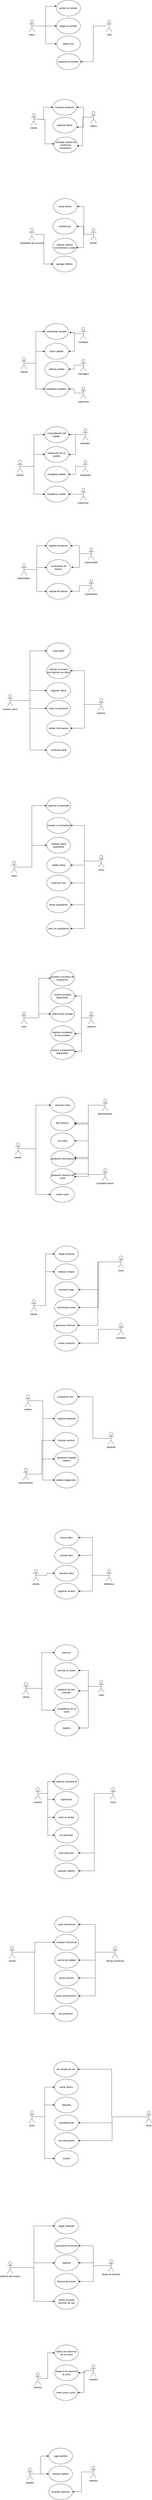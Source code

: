 <mxfile version="24.1.0" type="github">
  <diagram name="Página-1" id="utOopWHYeEYhpNKLxIfu">
    <mxGraphModel dx="561" dy="1545" grid="1" gridSize="10" guides="1" tooltips="1" connect="1" arrows="1" fold="1" page="1" pageScale="1" pageWidth="827" pageHeight="1169" math="0" shadow="0">
      <root>
        <mxCell id="0" />
        <mxCell id="1" parent="0" />
        <mxCell id="2VDwbK5aapLO-uH51Hs2-1" value="&lt;font style=&quot;vertical-align: inherit;&quot;&gt;&lt;font style=&quot;vertical-align: inherit;&quot;&gt;registrar datos&amp;nbsp;&lt;/font&gt;&lt;/font&gt;" style="ellipse;whiteSpace=wrap;html=1;" vertex="1" parent="1">
          <mxGeometry x="351" y="290" width="120" height="80" as="geometry" />
        </mxCell>
        <mxCell id="2VDwbK5aapLO-uH51Hs2-2" value="&lt;font style=&quot;vertical-align: inherit;&quot;&gt;&lt;font style=&quot;vertical-align: inherit;&quot;&gt;entregar cambio de productos comprados&amp;nbsp;&amp;nbsp;&lt;/font&gt;&lt;/font&gt;" style="ellipse;whiteSpace=wrap;html=1;" vertex="1" parent="1">
          <mxGeometry x="356" y="390" width="120" height="80" as="geometry" />
        </mxCell>
        <mxCell id="2VDwbK5aapLO-uH51Hs2-3" value="&lt;font style=&quot;vertical-align: inherit;&quot;&gt;&lt;font style=&quot;vertical-align: inherit;&quot;&gt;Comprar producto&amp;nbsp;&lt;/font&gt;&lt;/font&gt;" style="ellipse;whiteSpace=wrap;html=1;" vertex="1" parent="1">
          <mxGeometry x="351" y="200" width="120" height="80" as="geometry" />
        </mxCell>
        <mxCell id="2VDwbK5aapLO-uH51Hs2-10" style="edgeStyle=orthogonalEdgeStyle;rounded=0;orthogonalLoop=1;jettySize=auto;html=1;entryX=0.013;entryY=0.427;entryDx=0;entryDy=0;entryPerimeter=0;" edge="1" parent="1" target="2VDwbK5aapLO-uH51Hs2-2">
          <mxGeometry relative="1" as="geometry">
            <mxPoint x="301" y="270" as="targetPoint" />
            <mxPoint x="271" y="300.053" as="sourcePoint" />
            <Array as="points">
              <mxPoint x="311" y="300" />
              <mxPoint x="311" y="424" />
            </Array>
          </mxGeometry>
        </mxCell>
        <mxCell id="2VDwbK5aapLO-uH51Hs2-11" style="edgeStyle=orthogonalEdgeStyle;rounded=0;orthogonalLoop=1;jettySize=auto;html=1;exitX=0.5;exitY=0.5;exitDx=0;exitDy=0;exitPerimeter=0;entryX=0;entryY=0.5;entryDx=0;entryDy=0;" edge="1" parent="1" target="2VDwbK5aapLO-uH51Hs2-3">
          <mxGeometry relative="1" as="geometry">
            <mxPoint x="256" y="300" as="sourcePoint" />
          </mxGeometry>
        </mxCell>
        <mxCell id="2VDwbK5aapLO-uH51Hs2-4" value="&lt;font style=&quot;vertical-align: inherit;&quot;&gt;&lt;font style=&quot;vertical-align: inherit;&quot;&gt;cliente&amp;nbsp;&lt;/font&gt;&lt;/font&gt;" style="shape=umlActor;verticalLabelPosition=bottom;verticalAlign=top;html=1;outlineConnect=0;" vertex="1" parent="1">
          <mxGeometry x="240" y="270" width="30" height="60" as="geometry" />
        </mxCell>
        <mxCell id="2VDwbK5aapLO-uH51Hs2-7" style="edgeStyle=orthogonalEdgeStyle;rounded=0;orthogonalLoop=1;jettySize=auto;html=1;" edge="1" parent="1" source="2VDwbK5aapLO-uH51Hs2-5" target="2VDwbK5aapLO-uH51Hs2-3">
          <mxGeometry relative="1" as="geometry">
            <Array as="points">
              <mxPoint x="506" y="290" />
              <mxPoint x="506" y="240" />
            </Array>
          </mxGeometry>
        </mxCell>
        <mxCell id="2VDwbK5aapLO-uH51Hs2-5" value="&lt;font style=&quot;vertical-align: inherit;&quot;&gt;&lt;font style=&quot;vertical-align: inherit;&quot;&gt;cajero&lt;/font&gt;&lt;/font&gt;" style="shape=umlActor;verticalLabelPosition=bottom;verticalAlign=top;html=1;outlineConnect=0;" vertex="1" parent="1">
          <mxGeometry x="541" y="260" width="30" height="60" as="geometry" />
        </mxCell>
        <mxCell id="2VDwbK5aapLO-uH51Hs2-8" style="edgeStyle=orthogonalEdgeStyle;rounded=0;orthogonalLoop=1;jettySize=auto;html=1;exitX=0.5;exitY=0.5;exitDx=0;exitDy=0;exitPerimeter=0;entryX=1;entryY=0.625;entryDx=0;entryDy=0;entryPerimeter=0;" edge="1" parent="1" source="2VDwbK5aapLO-uH51Hs2-5" target="2VDwbK5aapLO-uH51Hs2-1">
          <mxGeometry relative="1" as="geometry" />
        </mxCell>
        <mxCell id="2VDwbK5aapLO-uH51Hs2-9" style="edgeStyle=orthogonalEdgeStyle;rounded=0;orthogonalLoop=1;jettySize=auto;html=1;exitX=0.5;exitY=0.5;exitDx=0;exitDy=0;exitPerimeter=0;entryX=0.985;entryY=0.549;entryDx=0;entryDy=0;entryPerimeter=0;" edge="1" parent="1" source="2VDwbK5aapLO-uH51Hs2-5" target="2VDwbK5aapLO-uH51Hs2-2">
          <mxGeometry relative="1" as="geometry">
            <Array as="points">
              <mxPoint x="501" y="290" />
              <mxPoint x="501" y="434" />
            </Array>
          </mxGeometry>
        </mxCell>
        <mxCell id="2VDwbK5aapLO-uH51Hs2-14" value="&lt;font style=&quot;vertical-align: inherit;&quot;&gt;&lt;font style=&quot;vertical-align: inherit;&quot;&gt;pagar la comida&amp;nbsp;&lt;/font&gt;&lt;/font&gt;" style="ellipse;whiteSpace=wrap;html=1;" vertex="1" parent="1">
          <mxGeometry x="370" y="-210" width="120" height="80" as="geometry" />
        </mxCell>
        <mxCell id="2VDwbK5aapLO-uH51Hs2-15" value="&lt;font style=&quot;vertical-align: inherit;&quot;&gt;&lt;font style=&quot;vertical-align: inherit;&quot;&gt;probar la comida&amp;nbsp;&lt;/font&gt;&lt;/font&gt;" style="ellipse;whiteSpace=wrap;html=1;" vertex="1" parent="1">
          <mxGeometry x="370" y="-300" width="120" height="80" as="geometry" />
        </mxCell>
        <mxCell id="2VDwbK5aapLO-uH51Hs2-16" value="&lt;font style=&quot;vertical-align: inherit;&quot;&gt;&lt;font style=&quot;vertical-align: inherit;&quot;&gt;preparar la comida&amp;nbsp;&lt;/font&gt;&lt;/font&gt;" style="ellipse;whiteSpace=wrap;html=1;" vertex="1" parent="1">
          <mxGeometry x="370" y="-30" width="120" height="80" as="geometry" />
        </mxCell>
        <mxCell id="2VDwbK5aapLO-uH51Hs2-17" value="&lt;font style=&quot;vertical-align: inherit;&quot;&gt;&lt;font style=&quot;vertical-align: inherit;&quot;&gt;beber vino&lt;/font&gt;&lt;/font&gt;" style="ellipse;whiteSpace=wrap;html=1;" vertex="1" parent="1">
          <mxGeometry x="370" y="-120" width="120" height="80" as="geometry" />
        </mxCell>
        <mxCell id="2VDwbK5aapLO-uH51Hs2-26" style="edgeStyle=orthogonalEdgeStyle;rounded=0;orthogonalLoop=1;jettySize=auto;html=1;entryX=1;entryY=0.5;entryDx=0;entryDy=0;" edge="1" parent="1" source="2VDwbK5aapLO-uH51Hs2-18" target="2VDwbK5aapLO-uH51Hs2-16">
          <mxGeometry relative="1" as="geometry" />
        </mxCell>
        <mxCell id="2VDwbK5aapLO-uH51Hs2-18" value="&lt;font style=&quot;vertical-align: inherit;&quot;&gt;&lt;font style=&quot;vertical-align: inherit;&quot;&gt;chef&lt;/font&gt;&lt;/font&gt;" style="shape=umlActor;verticalLabelPosition=bottom;verticalAlign=top;html=1;outlineConnect=0;" vertex="1" parent="1">
          <mxGeometry x="620" y="-200" width="30" height="60" as="geometry" />
        </mxCell>
        <mxCell id="2VDwbK5aapLO-uH51Hs2-27" style="edgeStyle=orthogonalEdgeStyle;rounded=0;orthogonalLoop=1;jettySize=auto;html=1;entryX=0;entryY=0.5;entryDx=0;entryDy=0;" edge="1" parent="1" source="2VDwbK5aapLO-uH51Hs2-19" target="2VDwbK5aapLO-uH51Hs2-17">
          <mxGeometry relative="1" as="geometry" />
        </mxCell>
        <mxCell id="2VDwbK5aapLO-uH51Hs2-29" style="edgeStyle=orthogonalEdgeStyle;rounded=0;orthogonalLoop=1;jettySize=auto;html=1;entryX=0;entryY=0.5;entryDx=0;entryDy=0;" edge="1" parent="1" source="2VDwbK5aapLO-uH51Hs2-19" target="2VDwbK5aapLO-uH51Hs2-14">
          <mxGeometry relative="1" as="geometry" />
        </mxCell>
        <mxCell id="2VDwbK5aapLO-uH51Hs2-19" value="&lt;font style=&quot;vertical-align: inherit;&quot;&gt;&lt;font style=&quot;vertical-align: inherit;&quot;&gt;critico&amp;nbsp;&lt;/font&gt;&lt;/font&gt;" style="shape=umlActor;verticalLabelPosition=bottom;verticalAlign=top;html=1;outlineConnect=0;" vertex="1" parent="1">
          <mxGeometry x="230" y="-200" width="30" height="60" as="geometry" />
        </mxCell>
        <mxCell id="2VDwbK5aapLO-uH51Hs2-28" style="edgeStyle=orthogonalEdgeStyle;rounded=0;orthogonalLoop=1;jettySize=auto;html=1;exitX=0.5;exitY=0.5;exitDx=0;exitDy=0;exitPerimeter=0;entryX=0;entryY=0.375;entryDx=0;entryDy=0;entryPerimeter=0;" edge="1" parent="1" source="2VDwbK5aapLO-uH51Hs2-19" target="2VDwbK5aapLO-uH51Hs2-15">
          <mxGeometry relative="1" as="geometry" />
        </mxCell>
        <mxCell id="2VDwbK5aapLO-uH51Hs2-30" value="retirar dinero&amp;nbsp;" style="ellipse;whiteSpace=wrap;html=1;" vertex="1" parent="1">
          <mxGeometry x="354" y="700" width="120" height="80" as="geometry" />
        </mxCell>
        <mxCell id="2VDwbK5aapLO-uH51Hs2-31" value="agregar billetes&amp;nbsp;" style="ellipse;whiteSpace=wrap;html=1;" vertex="1" parent="1">
          <mxGeometry x="351" y="990" width="120" height="80" as="geometry" />
        </mxCell>
        <mxCell id="2VDwbK5aapLO-uH51Hs2-32" value="obtener últimos movimientos y saldo" style="ellipse;whiteSpace=wrap;html=1;" vertex="1" parent="1">
          <mxGeometry x="351" y="900" width="120" height="80" as="geometry" />
        </mxCell>
        <mxCell id="2VDwbK5aapLO-uH51Hs2-33" value="cambiar pin" style="ellipse;whiteSpace=wrap;html=1;" vertex="1" parent="1">
          <mxGeometry x="351" y="800" width="120" height="80" as="geometry" />
        </mxCell>
        <mxCell id="2VDwbK5aapLO-uH51Hs2-36" style="edgeStyle=orthogonalEdgeStyle;rounded=0;orthogonalLoop=1;jettySize=auto;html=1;entryX=1;entryY=0.5;entryDx=0;entryDy=0;" edge="1" parent="1" source="2VDwbK5aapLO-uH51Hs2-34" target="2VDwbK5aapLO-uH51Hs2-30">
          <mxGeometry relative="1" as="geometry" />
        </mxCell>
        <mxCell id="2VDwbK5aapLO-uH51Hs2-37" style="edgeStyle=orthogonalEdgeStyle;rounded=0;orthogonalLoop=1;jettySize=auto;html=1;entryX=1;entryY=0.5;entryDx=0;entryDy=0;" edge="1" parent="1" source="2VDwbK5aapLO-uH51Hs2-34" target="2VDwbK5aapLO-uH51Hs2-33">
          <mxGeometry relative="1" as="geometry">
            <mxPoint x="510" y="950" as="sourcePoint" />
          </mxGeometry>
        </mxCell>
        <mxCell id="2VDwbK5aapLO-uH51Hs2-34" value="cliente&amp;nbsp;" style="shape=umlActor;verticalLabelPosition=bottom;verticalAlign=top;html=1;outlineConnect=0;" vertex="1" parent="1">
          <mxGeometry x="541" y="850" width="30" height="60" as="geometry" />
        </mxCell>
        <mxCell id="2VDwbK5aapLO-uH51Hs2-39" style="edgeStyle=orthogonalEdgeStyle;rounded=0;orthogonalLoop=1;jettySize=auto;html=1;entryX=0;entryY=0.5;entryDx=0;entryDy=0;" edge="1" parent="1" source="2VDwbK5aapLO-uH51Hs2-35" target="2VDwbK5aapLO-uH51Hs2-31">
          <mxGeometry relative="1" as="geometry" />
        </mxCell>
        <mxCell id="2VDwbK5aapLO-uH51Hs2-35" value="empleado de sucurasl" style="shape=umlActor;verticalLabelPosition=bottom;verticalAlign=top;html=1;outlineConnect=0;" vertex="1" parent="1">
          <mxGeometry x="230" y="850" width="30" height="60" as="geometry" />
        </mxCell>
        <mxCell id="2VDwbK5aapLO-uH51Hs2-38" style="edgeStyle=orthogonalEdgeStyle;rounded=0;orthogonalLoop=1;jettySize=auto;html=1;exitX=0.5;exitY=0.5;exitDx=0;exitDy=0;exitPerimeter=0;entryX=0.978;entryY=0.593;entryDx=0;entryDy=0;entryPerimeter=0;" edge="1" parent="1" source="2VDwbK5aapLO-uH51Hs2-34" target="2VDwbK5aapLO-uH51Hs2-32">
          <mxGeometry relative="1" as="geometry" />
        </mxCell>
        <mxCell id="2VDwbK5aapLO-uH51Hs2-40" value="establecer pedidos&amp;nbsp;" style="ellipse;whiteSpace=wrap;html=1;" vertex="1" parent="1">
          <mxGeometry x="310" y="1620" width="120" height="80" as="geometry" />
        </mxCell>
        <mxCell id="2VDwbK5aapLO-uH51Hs2-41" value="rellenar pedido" style="ellipse;whiteSpace=wrap;html=1;" vertex="1" parent="1">
          <mxGeometry x="310" y="1520" width="120" height="80" as="geometry" />
        </mxCell>
        <mxCell id="2VDwbK5aapLO-uH51Hs2-42" value="hacer pedido" style="ellipse;whiteSpace=wrap;html=1;" vertex="1" parent="1">
          <mxGeometry x="310" y="1430" width="120" height="80" as="geometry" />
        </mxCell>
        <mxCell id="2VDwbK5aapLO-uH51Hs2-43" value="comprobar estrado" style="ellipse;whiteSpace=wrap;html=1;" vertex="1" parent="1">
          <mxGeometry x="310" y="1330" width="120" height="80" as="geometry" />
        </mxCell>
        <mxCell id="2VDwbK5aapLO-uH51Hs2-59" style="edgeStyle=orthogonalEdgeStyle;rounded=0;orthogonalLoop=1;jettySize=auto;html=1;exitX=0.5;exitY=0.5;exitDx=0;exitDy=0;exitPerimeter=0;entryX=1;entryY=0.5;entryDx=0;entryDy=0;" edge="1" parent="1" source="2VDwbK5aapLO-uH51Hs2-44" target="2VDwbK5aapLO-uH51Hs2-40">
          <mxGeometry relative="1" as="geometry" />
        </mxCell>
        <mxCell id="2VDwbK5aapLO-uH51Hs2-44" value="supervisor" style="shape=umlActor;verticalLabelPosition=bottom;verticalAlign=top;html=1;outlineConnect=0;" vertex="1" parent="1">
          <mxGeometry x="490" y="1650" width="30" height="60" as="geometry" />
        </mxCell>
        <mxCell id="2VDwbK5aapLO-uH51Hs2-58" style="edgeStyle=orthogonalEdgeStyle;rounded=0;orthogonalLoop=1;jettySize=auto;html=1;exitX=0.5;exitY=0.5;exitDx=0;exitDy=0;exitPerimeter=0;entryX=1;entryY=0.5;entryDx=0;entryDy=0;" edge="1" parent="1" source="2VDwbK5aapLO-uH51Hs2-45" target="2VDwbK5aapLO-uH51Hs2-41">
          <mxGeometry relative="1" as="geometry" />
        </mxCell>
        <mxCell id="2VDwbK5aapLO-uH51Hs2-45" value="mensajero" style="shape=umlActor;verticalLabelPosition=bottom;verticalAlign=top;html=1;outlineConnect=0;" vertex="1" parent="1">
          <mxGeometry x="490" y="1510" width="30" height="60" as="geometry" />
        </mxCell>
        <mxCell id="2VDwbK5aapLO-uH51Hs2-57" style="edgeStyle=orthogonalEdgeStyle;rounded=0;orthogonalLoop=1;jettySize=auto;html=1;exitX=0.5;exitY=0.5;exitDx=0;exitDy=0;exitPerimeter=0;entryX=1;entryY=0.5;entryDx=0;entryDy=0;" edge="1" parent="1" source="2VDwbK5aapLO-uH51Hs2-46" target="2VDwbK5aapLO-uH51Hs2-42">
          <mxGeometry relative="1" as="geometry" />
        </mxCell>
        <mxCell id="2VDwbK5aapLO-uH51Hs2-46" value="vendedor" style="shape=umlActor;verticalLabelPosition=bottom;verticalAlign=top;html=1;outlineConnect=0;" vertex="1" parent="1">
          <mxGeometry x="490" y="1350" width="30" height="60" as="geometry" />
        </mxCell>
        <mxCell id="2VDwbK5aapLO-uH51Hs2-53" style="edgeStyle=orthogonalEdgeStyle;rounded=0;orthogonalLoop=1;jettySize=auto;html=1;entryX=0;entryY=0.5;entryDx=0;entryDy=0;" edge="1" parent="1" source="2VDwbK5aapLO-uH51Hs2-47" target="2VDwbK5aapLO-uH51Hs2-43">
          <mxGeometry relative="1" as="geometry" />
        </mxCell>
        <mxCell id="2VDwbK5aapLO-uH51Hs2-54" style="edgeStyle=orthogonalEdgeStyle;rounded=0;orthogonalLoop=1;jettySize=auto;html=1;exitX=0.5;exitY=0.5;exitDx=0;exitDy=0;exitPerimeter=0;" edge="1" parent="1" source="2VDwbK5aapLO-uH51Hs2-47" target="2VDwbK5aapLO-uH51Hs2-42">
          <mxGeometry relative="1" as="geometry" />
        </mxCell>
        <mxCell id="2VDwbK5aapLO-uH51Hs2-55" style="edgeStyle=orthogonalEdgeStyle;rounded=0;orthogonalLoop=1;jettySize=auto;html=1;exitX=0.5;exitY=0.5;exitDx=0;exitDy=0;exitPerimeter=0;entryX=0;entryY=0.5;entryDx=0;entryDy=0;" edge="1" parent="1" source="2VDwbK5aapLO-uH51Hs2-47" target="2VDwbK5aapLO-uH51Hs2-40">
          <mxGeometry relative="1" as="geometry" />
        </mxCell>
        <mxCell id="2VDwbK5aapLO-uH51Hs2-47" value="cliente" style="shape=umlActor;verticalLabelPosition=bottom;verticalAlign=top;html=1;outlineConnect=0;" vertex="1" parent="1">
          <mxGeometry x="190" y="1500" width="30" height="60" as="geometry" />
        </mxCell>
        <mxCell id="2VDwbK5aapLO-uH51Hs2-56" style="edgeStyle=orthogonalEdgeStyle;rounded=0;orthogonalLoop=1;jettySize=auto;html=1;exitX=0.5;exitY=0.5;exitDx=0;exitDy=0;exitPerimeter=0;entryX=1.033;entryY=0.567;entryDx=0;entryDy=0;entryPerimeter=0;" edge="1" parent="1" source="2VDwbK5aapLO-uH51Hs2-46" target="2VDwbK5aapLO-uH51Hs2-43">
          <mxGeometry relative="1" as="geometry" />
        </mxCell>
        <mxCell id="2VDwbK5aapLO-uH51Hs2-60" value="comprobación del estado&amp;nbsp;" style="ellipse;whiteSpace=wrap;html=1;" vertex="1" parent="1">
          <mxGeometry x="310" y="1850" width="120" height="80" as="geometry" />
        </mxCell>
        <mxCell id="2VDwbK5aapLO-uH51Hs2-61" value="realización de un pedido" style="ellipse;whiteSpace=wrap;html=1;" vertex="1" parent="1">
          <mxGeometry x="310" y="1950" width="120" height="80" as="geometry" />
        </mxCell>
        <mxCell id="2VDwbK5aapLO-uH51Hs2-62" value="completar pedido" style="ellipse;whiteSpace=wrap;html=1;" vertex="1" parent="1">
          <mxGeometry x="310" y="2050" width="120" height="80" as="geometry" />
        </mxCell>
        <mxCell id="2VDwbK5aapLO-uH51Hs2-64" value="establecer credito" style="ellipse;whiteSpace=wrap;html=1;" vertex="1" parent="1">
          <mxGeometry x="310" y="2150" width="120" height="80" as="geometry" />
        </mxCell>
        <mxCell id="2VDwbK5aapLO-uH51Hs2-75" style="edgeStyle=orthogonalEdgeStyle;rounded=0;orthogonalLoop=1;jettySize=auto;html=1;exitX=0.5;exitY=0.5;exitDx=0;exitDy=0;exitPerimeter=0;entryX=1;entryY=0.5;entryDx=0;entryDy=0;" edge="1" parent="1" source="2VDwbK5aapLO-uH51Hs2-65" target="2VDwbK5aapLO-uH51Hs2-64">
          <mxGeometry relative="1" as="geometry" />
        </mxCell>
        <mxCell id="2VDwbK5aapLO-uH51Hs2-65" value="supervisor&amp;nbsp;" style="shape=umlActor;verticalLabelPosition=bottom;verticalAlign=top;html=1;outlineConnect=0;" vertex="1" parent="1">
          <mxGeometry x="490" y="2160" width="30" height="60" as="geometry" />
        </mxCell>
        <mxCell id="2VDwbK5aapLO-uH51Hs2-74" style="edgeStyle=orthogonalEdgeStyle;rounded=0;orthogonalLoop=1;jettySize=auto;html=1;exitX=0.5;exitY=0.5;exitDx=0;exitDy=0;exitPerimeter=0;entryX=1;entryY=0.5;entryDx=0;entryDy=0;" edge="1" parent="1" source="2VDwbK5aapLO-uH51Hs2-66" target="2VDwbK5aapLO-uH51Hs2-62">
          <mxGeometry relative="1" as="geometry" />
        </mxCell>
        <mxCell id="2VDwbK5aapLO-uH51Hs2-66" value="empleado" style="shape=umlActor;verticalLabelPosition=bottom;verticalAlign=top;html=1;outlineConnect=0;" vertex="1" parent="1">
          <mxGeometry x="500" y="2020" width="30" height="60" as="geometry" />
        </mxCell>
        <mxCell id="2VDwbK5aapLO-uH51Hs2-72" style="edgeStyle=orthogonalEdgeStyle;rounded=0;orthogonalLoop=1;jettySize=auto;html=1;exitX=0.5;exitY=0.5;exitDx=0;exitDy=0;exitPerimeter=0;" edge="1" parent="1" source="2VDwbK5aapLO-uH51Hs2-67" target="2VDwbK5aapLO-uH51Hs2-60">
          <mxGeometry relative="1" as="geometry" />
        </mxCell>
        <mxCell id="2VDwbK5aapLO-uH51Hs2-73" style="edgeStyle=orthogonalEdgeStyle;rounded=0;orthogonalLoop=1;jettySize=auto;html=1;exitX=0.5;exitY=0.5;exitDx=0;exitDy=0;exitPerimeter=0;entryX=1;entryY=0.5;entryDx=0;entryDy=0;" edge="1" parent="1" source="2VDwbK5aapLO-uH51Hs2-67" target="2VDwbK5aapLO-uH51Hs2-61">
          <mxGeometry relative="1" as="geometry" />
        </mxCell>
        <mxCell id="2VDwbK5aapLO-uH51Hs2-67" value="vendedor&amp;nbsp;" style="shape=umlActor;verticalLabelPosition=bottom;verticalAlign=top;html=1;outlineConnect=0;" vertex="1" parent="1">
          <mxGeometry x="500" y="1860" width="30" height="60" as="geometry" />
        </mxCell>
        <mxCell id="2VDwbK5aapLO-uH51Hs2-69" style="edgeStyle=orthogonalEdgeStyle;rounded=0;orthogonalLoop=1;jettySize=auto;html=1;exitX=0.667;exitY=0.501;exitDx=0;exitDy=0;exitPerimeter=0;entryX=0;entryY=0.5;entryDx=0;entryDy=0;" edge="1" parent="1" source="2VDwbK5aapLO-uH51Hs2-68" target="2VDwbK5aapLO-uH51Hs2-60">
          <mxGeometry relative="1" as="geometry" />
        </mxCell>
        <mxCell id="2VDwbK5aapLO-uH51Hs2-70" style="edgeStyle=orthogonalEdgeStyle;rounded=0;orthogonalLoop=1;jettySize=auto;html=1;exitX=0.5;exitY=0.5;exitDx=0;exitDy=0;exitPerimeter=0;entryX=0;entryY=0.5;entryDx=0;entryDy=0;" edge="1" parent="1" source="2VDwbK5aapLO-uH51Hs2-68" target="2VDwbK5aapLO-uH51Hs2-61">
          <mxGeometry relative="1" as="geometry" />
        </mxCell>
        <mxCell id="2VDwbK5aapLO-uH51Hs2-71" style="edgeStyle=orthogonalEdgeStyle;rounded=0;orthogonalLoop=1;jettySize=auto;html=1;exitX=0.5;exitY=0.5;exitDx=0;exitDy=0;exitPerimeter=0;entryX=0;entryY=0.5;entryDx=0;entryDy=0;" edge="1" parent="1" source="2VDwbK5aapLO-uH51Hs2-68" target="2VDwbK5aapLO-uH51Hs2-64">
          <mxGeometry relative="1" as="geometry" />
        </mxCell>
        <mxCell id="2VDwbK5aapLO-uH51Hs2-68" value="cliente" style="shape=umlActor;verticalLabelPosition=bottom;verticalAlign=top;html=1;outlineConnect=0;" vertex="1" parent="1">
          <mxGeometry x="170" y="2020" width="30" height="60" as="geometry" />
        </mxCell>
        <mxCell id="2VDwbK5aapLO-uH51Hs2-76" value="movimiento de bienes&amp;nbsp;" style="ellipse;whiteSpace=wrap;html=1;" vertex="1" parent="1">
          <mxGeometry x="320" y="2520" width="120" height="80" as="geometry" />
        </mxCell>
        <mxCell id="2VDwbK5aapLO-uH51Hs2-78" value="reporte de bienes&amp;nbsp;" style="ellipse;whiteSpace=wrap;html=1;" vertex="1" parent="1">
          <mxGeometry x="320" y="2640" width="120" height="80" as="geometry" />
        </mxCell>
        <mxCell id="2VDwbK5aapLO-uH51Hs2-79" value="registro de bienes&amp;nbsp;" style="ellipse;whiteSpace=wrap;html=1;" vertex="1" parent="1">
          <mxGeometry x="320" y="2410" width="120" height="80" as="geometry" />
        </mxCell>
        <mxCell id="2VDwbK5aapLO-uH51Hs2-87" style="edgeStyle=orthogonalEdgeStyle;rounded=0;orthogonalLoop=1;jettySize=auto;html=1;exitX=0.5;exitY=0.5;exitDx=0;exitDy=0;exitPerimeter=0;entryX=1;entryY=0.5;entryDx=0;entryDy=0;" edge="1" parent="1" source="2VDwbK5aapLO-uH51Hs2-80" target="2VDwbK5aapLO-uH51Hs2-78">
          <mxGeometry relative="1" as="geometry" />
        </mxCell>
        <mxCell id="2VDwbK5aapLO-uH51Hs2-80" value="coordinador&amp;nbsp;" style="shape=umlActor;verticalLabelPosition=bottom;verticalAlign=top;html=1;outlineConnect=0;" vertex="1" parent="1">
          <mxGeometry x="530" y="2620" width="30" height="60" as="geometry" />
        </mxCell>
        <mxCell id="2VDwbK5aapLO-uH51Hs2-86" style="edgeStyle=orthogonalEdgeStyle;rounded=0;orthogonalLoop=1;jettySize=auto;html=1;exitX=0.5;exitY=0.5;exitDx=0;exitDy=0;exitPerimeter=0;entryX=1;entryY=0.5;entryDx=0;entryDy=0;" edge="1" parent="1" source="2VDwbK5aapLO-uH51Hs2-81" target="2VDwbK5aapLO-uH51Hs2-79">
          <mxGeometry relative="1" as="geometry" />
        </mxCell>
        <mxCell id="2VDwbK5aapLO-uH51Hs2-81" value="responsable&amp;nbsp;" style="shape=umlActor;verticalLabelPosition=bottom;verticalAlign=top;html=1;outlineConnect=0;" vertex="1" parent="1">
          <mxGeometry x="530" y="2460" width="30" height="60" as="geometry" />
        </mxCell>
        <mxCell id="2VDwbK5aapLO-uH51Hs2-83" style="edgeStyle=orthogonalEdgeStyle;rounded=0;orthogonalLoop=1;jettySize=auto;html=1;exitX=0.5;exitY=0.5;exitDx=0;exitDy=0;exitPerimeter=0;entryX=0;entryY=0.5;entryDx=0;entryDy=0;" edge="1" parent="1" source="2VDwbK5aapLO-uH51Hs2-82" target="2VDwbK5aapLO-uH51Hs2-79">
          <mxGeometry relative="1" as="geometry" />
        </mxCell>
        <mxCell id="2VDwbK5aapLO-uH51Hs2-84" style="edgeStyle=orthogonalEdgeStyle;rounded=0;orthogonalLoop=1;jettySize=auto;html=1;exitX=0.5;exitY=0.5;exitDx=0;exitDy=0;exitPerimeter=0;" edge="1" parent="1" source="2VDwbK5aapLO-uH51Hs2-82" target="2VDwbK5aapLO-uH51Hs2-76">
          <mxGeometry relative="1" as="geometry" />
        </mxCell>
        <mxCell id="2VDwbK5aapLO-uH51Hs2-85" style="edgeStyle=orthogonalEdgeStyle;rounded=0;orthogonalLoop=1;jettySize=auto;html=1;exitX=0.5;exitY=0.5;exitDx=0;exitDy=0;exitPerimeter=0;entryX=0;entryY=0.5;entryDx=0;entryDy=0;" edge="1" parent="1" source="2VDwbK5aapLO-uH51Hs2-82" target="2VDwbK5aapLO-uH51Hs2-78">
          <mxGeometry relative="1" as="geometry" />
        </mxCell>
        <mxCell id="2VDwbK5aapLO-uH51Hs2-82" value="requisitador&amp;nbsp;" style="shape=umlActor;verticalLabelPosition=bottom;verticalAlign=top;html=1;outlineConnect=0;" vertex="1" parent="1">
          <mxGeometry x="190" y="2540" width="30" height="60" as="geometry" />
        </mxCell>
        <mxCell id="2VDwbK5aapLO-uH51Hs2-88" style="edgeStyle=orthogonalEdgeStyle;rounded=0;orthogonalLoop=1;jettySize=auto;html=1;exitX=0.5;exitY=0.5;exitDx=0;exitDy=0;exitPerimeter=0;entryX=1.032;entryY=0.486;entryDx=0;entryDy=0;entryPerimeter=0;" edge="1" parent="1" source="2VDwbK5aapLO-uH51Hs2-81" target="2VDwbK5aapLO-uH51Hs2-76">
          <mxGeometry relative="1" as="geometry" />
        </mxCell>
        <mxCell id="2VDwbK5aapLO-uH51Hs2-89" value="validar informacion" style="ellipse;whiteSpace=wrap;html=1;" vertex="1" parent="1">
          <mxGeometry x="320" y="3330" width="120" height="80" as="geometry" />
        </mxCell>
        <mxCell id="2VDwbK5aapLO-uH51Hs2-90" value="confirmar perfil" style="ellipse;whiteSpace=wrap;html=1;" vertex="1" parent="1">
          <mxGeometry x="320" y="3440" width="120" height="80" as="geometry" />
        </mxCell>
        <mxCell id="2VDwbK5aapLO-uH51Hs2-91" value="crear un password" style="ellipse;whiteSpace=wrap;html=1;" vertex="1" parent="1">
          <mxGeometry x="320" y="3230" width="120" height="80" as="geometry" />
        </mxCell>
        <mxCell id="2VDwbK5aapLO-uH51Hs2-92" value="ingresar datos" style="ellipse;whiteSpace=wrap;html=1;" vertex="1" parent="1">
          <mxGeometry x="320" y="3140" width="120" height="80" as="geometry" />
        </mxCell>
        <mxCell id="2VDwbK5aapLO-uH51Hs2-93" value="solicitar al usuario que ingrese sus datos" style="ellipse;whiteSpace=wrap;html=1;" vertex="1" parent="1">
          <mxGeometry x="320" y="3040" width="120" height="80" as="geometry" />
        </mxCell>
        <mxCell id="2VDwbK5aapLO-uH51Hs2-94" value="crear perfil&amp;nbsp;" style="ellipse;whiteSpace=wrap;html=1;" vertex="1" parent="1">
          <mxGeometry x="320" y="2940" width="120" height="80" as="geometry" />
        </mxCell>
        <mxCell id="2VDwbK5aapLO-uH51Hs2-100" style="edgeStyle=orthogonalEdgeStyle;rounded=0;orthogonalLoop=1;jettySize=auto;html=1;exitX=0.5;exitY=0.5;exitDx=0;exitDy=0;exitPerimeter=0;entryX=1;entryY=0.5;entryDx=0;entryDy=0;" edge="1" parent="1" source="2VDwbK5aapLO-uH51Hs2-95" target="2VDwbK5aapLO-uH51Hs2-93">
          <mxGeometry relative="1" as="geometry">
            <mxPoint x="480" y="3120" as="targetPoint" />
          </mxGeometry>
        </mxCell>
        <mxCell id="2VDwbK5aapLO-uH51Hs2-107" style="edgeStyle=orthogonalEdgeStyle;rounded=0;orthogonalLoop=1;jettySize=auto;html=1;exitX=0.5;exitY=0.5;exitDx=0;exitDy=0;exitPerimeter=0;entryX=1;entryY=0.5;entryDx=0;entryDy=0;" edge="1" parent="1" source="2VDwbK5aapLO-uH51Hs2-95" target="2VDwbK5aapLO-uH51Hs2-89">
          <mxGeometry relative="1" as="geometry" />
        </mxCell>
        <mxCell id="2VDwbK5aapLO-uH51Hs2-95" value="sistema&amp;nbsp;" style="shape=umlActor;verticalLabelPosition=bottom;verticalAlign=top;html=1;outlineConnect=0;" vertex="1" parent="1">
          <mxGeometry x="580" y="3220" width="30" height="60" as="geometry" />
        </mxCell>
        <mxCell id="2VDwbK5aapLO-uH51Hs2-99" style="edgeStyle=orthogonalEdgeStyle;rounded=0;orthogonalLoop=1;jettySize=auto;html=1;exitX=0.5;exitY=0.5;exitDx=0;exitDy=0;exitPerimeter=0;entryX=0;entryY=0.5;entryDx=0;entryDy=0;" edge="1" parent="1" source="2VDwbK5aapLO-uH51Hs2-96" target="2VDwbK5aapLO-uH51Hs2-94">
          <mxGeometry relative="1" as="geometry" />
        </mxCell>
        <mxCell id="2VDwbK5aapLO-uH51Hs2-102" style="edgeStyle=orthogonalEdgeStyle;rounded=0;orthogonalLoop=1;jettySize=auto;html=1;exitX=0.5;exitY=0.5;exitDx=0;exitDy=0;exitPerimeter=0;entryX=0;entryY=0.5;entryDx=0;entryDy=0;" edge="1" parent="1" source="2VDwbK5aapLO-uH51Hs2-96" target="2VDwbK5aapLO-uH51Hs2-92">
          <mxGeometry relative="1" as="geometry" />
        </mxCell>
        <mxCell id="2VDwbK5aapLO-uH51Hs2-105" style="edgeStyle=orthogonalEdgeStyle;rounded=0;orthogonalLoop=1;jettySize=auto;html=1;exitX=0.5;exitY=0.5;exitDx=0;exitDy=0;exitPerimeter=0;" edge="1" parent="1" source="2VDwbK5aapLO-uH51Hs2-96" target="2VDwbK5aapLO-uH51Hs2-91">
          <mxGeometry relative="1" as="geometry" />
        </mxCell>
        <mxCell id="2VDwbK5aapLO-uH51Hs2-108" style="edgeStyle=orthogonalEdgeStyle;rounded=0;orthogonalLoop=1;jettySize=auto;html=1;exitX=0.5;exitY=0.5;exitDx=0;exitDy=0;exitPerimeter=0;entryX=0;entryY=0.5;entryDx=0;entryDy=0;" edge="1" parent="1" source="2VDwbK5aapLO-uH51Hs2-96" target="2VDwbK5aapLO-uH51Hs2-90">
          <mxGeometry relative="1" as="geometry" />
        </mxCell>
        <mxCell id="2VDwbK5aapLO-uH51Hs2-96" value="usuario nuevo" style="shape=umlActor;verticalLabelPosition=bottom;verticalAlign=top;html=1;outlineConnect=0;" vertex="1" parent="1">
          <mxGeometry x="120" y="3200" width="30" height="60" as="geometry" />
        </mxCell>
        <mxCell id="2VDwbK5aapLO-uH51Hs2-109" value="validar datos" style="ellipse;whiteSpace=wrap;html=1;" vertex="1" parent="1">
          <mxGeometry x="320" y="4020" width="120" height="80" as="geometry" />
        </mxCell>
        <mxCell id="2VDwbK5aapLO-uH51Hs2-110" value="ingresar datos requeridos&amp;nbsp;" style="ellipse;whiteSpace=wrap;html=1;" vertex="1" parent="1">
          <mxGeometry x="320" y="3920" width="120" height="80" as="geometry" />
        </mxCell>
        <mxCell id="2VDwbK5aapLO-uH51Hs2-111" value="ingresar al apartado" style="ellipse;whiteSpace=wrap;html=1;" vertex="1" parent="1">
          <mxGeometry x="320" y="3720" width="120" height="80" as="geometry" />
        </mxCell>
        <mxCell id="2VDwbK5aapLO-uH51Hs2-112" value="mandar un formulario" style="ellipse;whiteSpace=wrap;html=1;" vertex="1" parent="1">
          <mxGeometry x="320" y="3820" width="120" height="80" as="geometry" />
        </mxCell>
        <mxCell id="2VDwbK5aapLO-uH51Hs2-113" value="confirmar cita&amp;nbsp;" style="ellipse;whiteSpace=wrap;html=1;" vertex="1" parent="1">
          <mxGeometry x="320" y="4110" width="120" height="80" as="geometry" />
        </mxCell>
        <mxCell id="2VDwbK5aapLO-uH51Hs2-114" value="llenar expediente" style="ellipse;whiteSpace=wrap;html=1;" vertex="1" parent="1">
          <mxGeometry x="320" y="4220" width="120" height="80" as="geometry" />
        </mxCell>
        <mxCell id="2VDwbK5aapLO-uH51Hs2-115" value="abrir un expediente" style="ellipse;whiteSpace=wrap;html=1;" vertex="1" parent="1">
          <mxGeometry x="320" y="4340" width="120" height="80" as="geometry" />
        </mxCell>
        <mxCell id="2VDwbK5aapLO-uH51Hs2-118" style="edgeStyle=orthogonalEdgeStyle;rounded=0;orthogonalLoop=1;jettySize=auto;html=1;exitX=0.5;exitY=0.5;exitDx=0;exitDy=0;exitPerimeter=0;entryX=0;entryY=0.5;entryDx=0;entryDy=0;" edge="1" parent="1" source="2VDwbK5aapLO-uH51Hs2-116" target="2VDwbK5aapLO-uH51Hs2-111">
          <mxGeometry relative="1" as="geometry">
            <mxPoint x="290" y="3830" as="targetPoint" />
          </mxGeometry>
        </mxCell>
        <mxCell id="2VDwbK5aapLO-uH51Hs2-120" style="edgeStyle=orthogonalEdgeStyle;rounded=0;orthogonalLoop=1;jettySize=auto;html=1;exitX=0.5;exitY=0.5;exitDx=0;exitDy=0;exitPerimeter=0;entryX=0;entryY=0.5;entryDx=0;entryDy=0;" edge="1" parent="1" source="2VDwbK5aapLO-uH51Hs2-116" target="2VDwbK5aapLO-uH51Hs2-110">
          <mxGeometry relative="1" as="geometry" />
        </mxCell>
        <mxCell id="2VDwbK5aapLO-uH51Hs2-116" value="Actor" style="shape=umlActor;verticalLabelPosition=bottom;verticalAlign=top;html=1;outlineConnect=0;" vertex="1" parent="1">
          <mxGeometry x="140" y="4040" width="30" height="60" as="geometry" />
        </mxCell>
        <mxCell id="2VDwbK5aapLO-uH51Hs2-119" style="edgeStyle=orthogonalEdgeStyle;rounded=0;orthogonalLoop=1;jettySize=auto;html=1;exitX=0.5;exitY=0.5;exitDx=0;exitDy=0;exitPerimeter=0;entryX=1;entryY=0.5;entryDx=0;entryDy=0;" edge="1" parent="1" source="2VDwbK5aapLO-uH51Hs2-117" target="2VDwbK5aapLO-uH51Hs2-112">
          <mxGeometry relative="1" as="geometry">
            <mxPoint x="480" y="3890" as="targetPoint" />
          </mxGeometry>
        </mxCell>
        <mxCell id="2VDwbK5aapLO-uH51Hs2-121" style="edgeStyle=orthogonalEdgeStyle;rounded=0;orthogonalLoop=1;jettySize=auto;html=1;exitX=0.5;exitY=0.5;exitDx=0;exitDy=0;exitPerimeter=0;entryX=1;entryY=0.5;entryDx=0;entryDy=0;" edge="1" parent="1" source="2VDwbK5aapLO-uH51Hs2-117" target="2VDwbK5aapLO-uH51Hs2-109">
          <mxGeometry relative="1" as="geometry" />
        </mxCell>
        <mxCell id="2VDwbK5aapLO-uH51Hs2-122" style="edgeStyle=orthogonalEdgeStyle;rounded=0;orthogonalLoop=1;jettySize=auto;html=1;exitX=0.5;exitY=0.5;exitDx=0;exitDy=0;exitPerimeter=0;entryX=1;entryY=0.5;entryDx=0;entryDy=0;" edge="1" parent="1" source="2VDwbK5aapLO-uH51Hs2-117" target="2VDwbK5aapLO-uH51Hs2-113">
          <mxGeometry relative="1" as="geometry" />
        </mxCell>
        <mxCell id="2VDwbK5aapLO-uH51Hs2-124" style="edgeStyle=orthogonalEdgeStyle;rounded=0;orthogonalLoop=1;jettySize=auto;html=1;exitX=0.5;exitY=0.5;exitDx=0;exitDy=0;exitPerimeter=0;entryX=1;entryY=0.5;entryDx=0;entryDy=0;" edge="1" parent="1" source="2VDwbK5aapLO-uH51Hs2-117" target="2VDwbK5aapLO-uH51Hs2-115">
          <mxGeometry relative="1" as="geometry" />
        </mxCell>
        <mxCell id="2VDwbK5aapLO-uH51Hs2-117" value="Actor" style="shape=umlActor;verticalLabelPosition=bottom;verticalAlign=top;html=1;outlineConnect=0;" vertex="1" parent="1">
          <mxGeometry x="580" y="4010" width="30" height="60" as="geometry" />
        </mxCell>
        <mxCell id="2VDwbK5aapLO-uH51Hs2-123" style="edgeStyle=orthogonalEdgeStyle;rounded=0;orthogonalLoop=1;jettySize=auto;html=1;exitX=0.5;exitY=0.5;exitDx=0;exitDy=0;exitPerimeter=0;entryX=1;entryY=0.5;entryDx=0;entryDy=0;" edge="1" parent="1" source="2VDwbK5aapLO-uH51Hs2-117" target="2VDwbK5aapLO-uH51Hs2-114">
          <mxGeometry relative="1" as="geometry" />
        </mxCell>
        <mxCell id="2VDwbK5aapLO-uH51Hs2-125" value="acceder a pruebas de evaluación&amp;nbsp;" style="ellipse;whiteSpace=wrap;html=1;" vertex="1" parent="1">
          <mxGeometry x="340" y="4590" width="120" height="80" as="geometry" />
        </mxCell>
        <mxCell id="2VDwbK5aapLO-uH51Hs2-126" value="registrar resultados&amp;nbsp; de las pruebas&amp;nbsp;" style="ellipse;whiteSpace=wrap;html=1;" vertex="1" parent="1">
          <mxGeometry x="340" y="4870" width="120" height="80" as="geometry" />
        </mxCell>
        <mxCell id="2VDwbK5aapLO-uH51Hs2-127" value="seleccionar puntaje" style="ellipse;whiteSpace=wrap;html=1;" vertex="1" parent="1">
          <mxGeometry x="340" y="4770" width="120" height="80" as="geometry" />
        </mxCell>
        <mxCell id="2VDwbK5aapLO-uH51Hs2-128" value="mostrar pruebas disponibles&amp;nbsp;" style="ellipse;whiteSpace=wrap;html=1;" vertex="1" parent="1">
          <mxGeometry x="340" y="4680" width="120" height="80" as="geometry" />
        </mxCell>
        <mxCell id="2VDwbK5aapLO-uH51Hs2-130" value="mostrar cuestionarios disponibles&amp;nbsp;" style="ellipse;whiteSpace=wrap;html=1;" vertex="1" parent="1">
          <mxGeometry x="340" y="4960" width="120" height="80" as="geometry" />
        </mxCell>
        <mxCell id="2VDwbK5aapLO-uH51Hs2-133" style="edgeStyle=orthogonalEdgeStyle;rounded=0;orthogonalLoop=1;jettySize=auto;html=1;exitX=0.5;exitY=0.5;exitDx=0;exitDy=0;exitPerimeter=0;entryX=0;entryY=0.5;entryDx=0;entryDy=0;" edge="1" parent="1" source="2VDwbK5aapLO-uH51Hs2-131" target="2VDwbK5aapLO-uH51Hs2-125">
          <mxGeometry relative="1" as="geometry">
            <mxPoint x="300" y="4630" as="targetPoint" />
          </mxGeometry>
        </mxCell>
        <mxCell id="2VDwbK5aapLO-uH51Hs2-135" style="edgeStyle=orthogonalEdgeStyle;rounded=0;orthogonalLoop=1;jettySize=auto;html=1;entryX=0;entryY=0.5;entryDx=0;entryDy=0;" edge="1" parent="1" source="2VDwbK5aapLO-uH51Hs2-131" target="2VDwbK5aapLO-uH51Hs2-127">
          <mxGeometry relative="1" as="geometry" />
        </mxCell>
        <mxCell id="2VDwbK5aapLO-uH51Hs2-131" value="tutor" style="shape=umlActor;verticalLabelPosition=bottom;verticalAlign=top;html=1;outlineConnect=0;" vertex="1" parent="1">
          <mxGeometry x="190" y="4800" width="30" height="60" as="geometry" />
        </mxCell>
        <mxCell id="2VDwbK5aapLO-uH51Hs2-134" style="edgeStyle=orthogonalEdgeStyle;rounded=0;orthogonalLoop=1;jettySize=auto;html=1;exitX=0.5;exitY=0.5;exitDx=0;exitDy=0;exitPerimeter=0;entryX=1;entryY=0.5;entryDx=0;entryDy=0;" edge="1" parent="1" source="2VDwbK5aapLO-uH51Hs2-132" target="2VDwbK5aapLO-uH51Hs2-128">
          <mxGeometry relative="1" as="geometry" />
        </mxCell>
        <mxCell id="2VDwbK5aapLO-uH51Hs2-136" style="edgeStyle=orthogonalEdgeStyle;rounded=0;orthogonalLoop=1;jettySize=auto;html=1;exitX=0.5;exitY=0.5;exitDx=0;exitDy=0;exitPerimeter=0;entryX=1;entryY=0.5;entryDx=0;entryDy=0;" edge="1" parent="1" source="2VDwbK5aapLO-uH51Hs2-132" target="2VDwbK5aapLO-uH51Hs2-126">
          <mxGeometry relative="1" as="geometry" />
        </mxCell>
        <mxCell id="2VDwbK5aapLO-uH51Hs2-137" style="edgeStyle=orthogonalEdgeStyle;rounded=0;orthogonalLoop=1;jettySize=auto;html=1;exitX=0.5;exitY=0.5;exitDx=0;exitDy=0;exitPerimeter=0;entryX=1;entryY=0.5;entryDx=0;entryDy=0;" edge="1" parent="1" source="2VDwbK5aapLO-uH51Hs2-132" target="2VDwbK5aapLO-uH51Hs2-130">
          <mxGeometry relative="1" as="geometry" />
        </mxCell>
        <mxCell id="2VDwbK5aapLO-uH51Hs2-132" value="sistema" style="shape=umlActor;verticalLabelPosition=bottom;verticalAlign=top;html=1;outlineConnect=0;" vertex="1" parent="1">
          <mxGeometry x="530" y="4800" width="30" height="60" as="geometry" />
        </mxCell>
        <mxCell id="2VDwbK5aapLO-uH51Hs2-138" value="gestionar horarios de vuelo" style="ellipse;whiteSpace=wrap;html=1;" vertex="1" parent="1">
          <mxGeometry x="340" y="5590" width="120" height="80" as="geometry" />
        </mxCell>
        <mxCell id="2VDwbK5aapLO-uH51Hs2-139" value="gestionar informacion" style="ellipse;whiteSpace=wrap;html=1;" vertex="1" parent="1">
          <mxGeometry x="340" y="5500" width="120" height="80" as="geometry" />
        </mxCell>
        <mxCell id="2VDwbK5aapLO-uH51Hs2-140" value="ver vuelo" style="ellipse;whiteSpace=wrap;html=1;" vertex="1" parent="1">
          <mxGeometry x="340" y="5410" width="120" height="80" as="geometry" />
        </mxCell>
        <mxCell id="2VDwbK5aapLO-uH51Hs2-141" value="fijar reserva&amp;nbsp;" style="ellipse;whiteSpace=wrap;html=1;" vertex="1" parent="1">
          <mxGeometry x="340" y="5320" width="120" height="80" as="geometry" />
        </mxCell>
        <mxCell id="2VDwbK5aapLO-uH51Hs2-142" value="reservar vuelo" style="ellipse;whiteSpace=wrap;html=1;" vertex="1" parent="1">
          <mxGeometry x="340" y="5230" width="120" height="80" as="geometry" />
        </mxCell>
        <mxCell id="2VDwbK5aapLO-uH51Hs2-152" style="edgeStyle=orthogonalEdgeStyle;rounded=0;orthogonalLoop=1;jettySize=auto;html=1;exitX=0.5;exitY=0.5;exitDx=0;exitDy=0;exitPerimeter=0;entryX=1;entryY=0.5;entryDx=0;entryDy=0;" edge="1" parent="1" source="2VDwbK5aapLO-uH51Hs2-143" target="2VDwbK5aapLO-uH51Hs2-140">
          <mxGeometry relative="1" as="geometry" />
        </mxCell>
        <mxCell id="2VDwbK5aapLO-uH51Hs2-153" style="edgeStyle=orthogonalEdgeStyle;rounded=0;orthogonalLoop=1;jettySize=auto;html=1;exitX=0.5;exitY=0.5;exitDx=0;exitDy=0;exitPerimeter=0;entryX=1;entryY=0.5;entryDx=0;entryDy=0;" edge="1" parent="1" source="2VDwbK5aapLO-uH51Hs2-143" target="2VDwbK5aapLO-uH51Hs2-141">
          <mxGeometry relative="1" as="geometry" />
        </mxCell>
        <mxCell id="2VDwbK5aapLO-uH51Hs2-155" style="edgeStyle=orthogonalEdgeStyle;rounded=0;orthogonalLoop=1;jettySize=auto;html=1;exitX=0.5;exitY=0.5;exitDx=0;exitDy=0;exitPerimeter=0;entryX=1;entryY=0.5;entryDx=0;entryDy=0;" edge="1" parent="1" source="2VDwbK5aapLO-uH51Hs2-143" target="2VDwbK5aapLO-uH51Hs2-138">
          <mxGeometry relative="1" as="geometry" />
        </mxCell>
        <mxCell id="2VDwbK5aapLO-uH51Hs2-143" value="compañía aerea&amp;nbsp;" style="shape=umlActor;verticalLabelPosition=bottom;verticalAlign=top;html=1;outlineConnect=0;" vertex="1" parent="1">
          <mxGeometry x="600" y="5590" width="30" height="60" as="geometry" />
        </mxCell>
        <mxCell id="2VDwbK5aapLO-uH51Hs2-150" style="edgeStyle=orthogonalEdgeStyle;rounded=0;orthogonalLoop=1;jettySize=auto;html=1;exitX=0.5;exitY=0.5;exitDx=0;exitDy=0;exitPerimeter=0;entryX=1;entryY=0.5;entryDx=0;entryDy=0;" edge="1" parent="1" source="2VDwbK5aapLO-uH51Hs2-144" target="2VDwbK5aapLO-uH51Hs2-139">
          <mxGeometry relative="1" as="geometry" />
        </mxCell>
        <mxCell id="2VDwbK5aapLO-uH51Hs2-151" style="edgeStyle=orthogonalEdgeStyle;rounded=0;orthogonalLoop=1;jettySize=auto;html=1;exitX=0.5;exitY=0.5;exitDx=0;exitDy=0;exitPerimeter=0;entryX=1;entryY=0.5;entryDx=0;entryDy=0;" edge="1" parent="1" source="2VDwbK5aapLO-uH51Hs2-144" target="2VDwbK5aapLO-uH51Hs2-138">
          <mxGeometry relative="1" as="geometry" />
        </mxCell>
        <mxCell id="2VDwbK5aapLO-uH51Hs2-144" value="administrador&amp;nbsp;" style="shape=umlActor;verticalLabelPosition=bottom;verticalAlign=top;html=1;outlineConnect=0;" vertex="1" parent="1">
          <mxGeometry x="600" y="5240" width="30" height="60" as="geometry" />
        </mxCell>
        <mxCell id="2VDwbK5aapLO-uH51Hs2-147" style="edgeStyle=orthogonalEdgeStyle;rounded=0;orthogonalLoop=1;jettySize=auto;html=1;exitX=0.5;exitY=0.5;exitDx=0;exitDy=0;exitPerimeter=0;entryX=0;entryY=0.5;entryDx=0;entryDy=0;" edge="1" parent="1" source="2VDwbK5aapLO-uH51Hs2-145" target="2VDwbK5aapLO-uH51Hs2-146">
          <mxGeometry relative="1" as="geometry" />
        </mxCell>
        <mxCell id="2VDwbK5aapLO-uH51Hs2-148" style="edgeStyle=orthogonalEdgeStyle;rounded=0;orthogonalLoop=1;jettySize=auto;html=1;exitX=0.5;exitY=0.5;exitDx=0;exitDy=0;exitPerimeter=0;entryX=0;entryY=0.5;entryDx=0;entryDy=0;" edge="1" parent="1" source="2VDwbK5aapLO-uH51Hs2-145" target="2VDwbK5aapLO-uH51Hs2-142">
          <mxGeometry relative="1" as="geometry" />
        </mxCell>
        <mxCell id="2VDwbK5aapLO-uH51Hs2-145" value="cliente&amp;nbsp;" style="shape=umlActor;verticalLabelPosition=bottom;verticalAlign=top;html=1;outlineConnect=0;" vertex="1" parent="1">
          <mxGeometry x="160" y="5460" width="30" height="60" as="geometry" />
        </mxCell>
        <mxCell id="2VDwbK5aapLO-uH51Hs2-146" value="recibir vuelo&amp;nbsp;" style="ellipse;whiteSpace=wrap;html=1;" vertex="1" parent="1">
          <mxGeometry x="340" y="5680" width="120" height="80" as="geometry" />
        </mxCell>
        <mxCell id="2VDwbK5aapLO-uH51Hs2-149" style="edgeStyle=orthogonalEdgeStyle;rounded=0;orthogonalLoop=1;jettySize=auto;html=1;exitX=0.5;exitY=0.5;exitDx=0;exitDy=0;exitPerimeter=0;entryX=1.005;entryY=0.564;entryDx=0;entryDy=0;entryPerimeter=0;" edge="1" parent="1" source="2VDwbK5aapLO-uH51Hs2-144" target="2VDwbK5aapLO-uH51Hs2-141">
          <mxGeometry relative="1" as="geometry" />
        </mxCell>
        <mxCell id="2VDwbK5aapLO-uH51Hs2-154" style="edgeStyle=orthogonalEdgeStyle;rounded=0;orthogonalLoop=1;jettySize=auto;html=1;exitX=0.5;exitY=0.5;exitDx=0;exitDy=0;exitPerimeter=0;entryX=0.999;entryY=0.42;entryDx=0;entryDy=0;entryPerimeter=0;" edge="1" parent="1" source="2VDwbK5aapLO-uH51Hs2-143" target="2VDwbK5aapLO-uH51Hs2-139">
          <mxGeometry relative="1" as="geometry" />
        </mxCell>
        <mxCell id="2VDwbK5aapLO-uH51Hs2-156" style="edgeStyle=orthogonalEdgeStyle;rounded=0;orthogonalLoop=1;jettySize=auto;html=1;exitX=0.5;exitY=0.5;exitDx=0;exitDy=0;exitPerimeter=0;entryX=0.979;entryY=0.334;entryDx=0;entryDy=0;entryPerimeter=0;" edge="1" parent="1" source="2VDwbK5aapLO-uH51Hs2-143" target="2VDwbK5aapLO-uH51Hs2-138">
          <mxGeometry relative="1" as="geometry" />
        </mxCell>
        <mxCell id="2VDwbK5aapLO-uH51Hs2-157" value="elegir producto" style="ellipse;whiteSpace=wrap;html=1;" vertex="1" parent="1">
          <mxGeometry x="360" y="5980" width="120" height="80" as="geometry" />
        </mxCell>
        <mxCell id="2VDwbK5aapLO-uH51Hs2-158" value="procesar pago" style="ellipse;whiteSpace=wrap;html=1;" vertex="1" parent="1">
          <mxGeometry x="360" y="6160" width="120" height="80" as="geometry" />
        </mxCell>
        <mxCell id="2VDwbK5aapLO-uH51Hs2-159" value="realizar compra&amp;nbsp;" style="ellipse;whiteSpace=wrap;html=1;" vertex="1" parent="1">
          <mxGeometry x="360" y="6070" width="120" height="80" as="geometry" />
        </mxCell>
        <mxCell id="2VDwbK5aapLO-uH51Hs2-160" value="gestionar informes&amp;nbsp;" style="ellipse;whiteSpace=wrap;html=1;" vertex="1" parent="1">
          <mxGeometry x="356" y="6340" width="120" height="80" as="geometry" />
        </mxCell>
        <mxCell id="2VDwbK5aapLO-uH51Hs2-161" value="administrar envio" style="ellipse;whiteSpace=wrap;html=1;" vertex="1" parent="1">
          <mxGeometry x="360" y="6250" width="120" height="80" as="geometry" />
        </mxCell>
        <mxCell id="2VDwbK5aapLO-uH51Hs2-162" value="enviar producto" style="ellipse;whiteSpace=wrap;html=1;" vertex="1" parent="1">
          <mxGeometry x="360" y="6430" width="120" height="80" as="geometry" />
        </mxCell>
        <mxCell id="2VDwbK5aapLO-uH51Hs2-166" style="edgeStyle=orthogonalEdgeStyle;rounded=0;orthogonalLoop=1;jettySize=auto;html=1;exitX=0.5;exitY=0.5;exitDx=0;exitDy=0;exitPerimeter=0;entryX=0;entryY=0.5;entryDx=0;entryDy=0;" edge="1" parent="1" source="2VDwbK5aapLO-uH51Hs2-163" target="2VDwbK5aapLO-uH51Hs2-157">
          <mxGeometry relative="1" as="geometry" />
        </mxCell>
        <mxCell id="2VDwbK5aapLO-uH51Hs2-167" style="edgeStyle=orthogonalEdgeStyle;rounded=0;orthogonalLoop=1;jettySize=auto;html=1;exitX=0.5;exitY=0.5;exitDx=0;exitDy=0;exitPerimeter=0;entryX=0;entryY=0.5;entryDx=0;entryDy=0;" edge="1" parent="1" source="2VDwbK5aapLO-uH51Hs2-163" target="2VDwbK5aapLO-uH51Hs2-159">
          <mxGeometry relative="1" as="geometry" />
        </mxCell>
        <mxCell id="2VDwbK5aapLO-uH51Hs2-163" value="cliente&amp;nbsp;" style="shape=umlActor;verticalLabelPosition=bottom;verticalAlign=top;html=1;outlineConnect=0;" vertex="1" parent="1">
          <mxGeometry x="240" y="6250" width="30" height="60" as="geometry" />
        </mxCell>
        <mxCell id="2VDwbK5aapLO-uH51Hs2-168" style="edgeStyle=orthogonalEdgeStyle;rounded=0;orthogonalLoop=1;jettySize=auto;html=1;exitX=0.5;exitY=0.5;exitDx=0;exitDy=0;exitPerimeter=0;entryX=1;entryY=0.5;entryDx=0;entryDy=0;" edge="1" parent="1" source="2VDwbK5aapLO-uH51Hs2-164" target="2VDwbK5aapLO-uH51Hs2-162">
          <mxGeometry relative="1" as="geometry" />
        </mxCell>
        <mxCell id="2VDwbK5aapLO-uH51Hs2-164" value="vendedor" style="shape=umlActor;verticalLabelPosition=bottom;verticalAlign=top;html=1;outlineConnect=0;" vertex="1" parent="1">
          <mxGeometry x="680" y="6370" width="30" height="60" as="geometry" />
        </mxCell>
        <mxCell id="2VDwbK5aapLO-uH51Hs2-169" style="edgeStyle=orthogonalEdgeStyle;rounded=0;orthogonalLoop=1;jettySize=auto;html=1;exitX=0.5;exitY=0.5;exitDx=0;exitDy=0;exitPerimeter=0;entryX=1;entryY=0.5;entryDx=0;entryDy=0;" edge="1" parent="1" source="2VDwbK5aapLO-uH51Hs2-165" target="2VDwbK5aapLO-uH51Hs2-158">
          <mxGeometry relative="1" as="geometry" />
        </mxCell>
        <mxCell id="2VDwbK5aapLO-uH51Hs2-170" style="edgeStyle=orthogonalEdgeStyle;rounded=0;orthogonalLoop=1;jettySize=auto;html=1;exitX=0.5;exitY=0.5;exitDx=0;exitDy=0;exitPerimeter=0;entryX=1;entryY=0.5;entryDx=0;entryDy=0;" edge="1" parent="1" source="2VDwbK5aapLO-uH51Hs2-165" target="2VDwbK5aapLO-uH51Hs2-161">
          <mxGeometry relative="1" as="geometry" />
        </mxCell>
        <mxCell id="2VDwbK5aapLO-uH51Hs2-171" style="edgeStyle=orthogonalEdgeStyle;rounded=0;orthogonalLoop=1;jettySize=auto;html=1;exitX=0.5;exitY=0.5;exitDx=0;exitDy=0;exitPerimeter=0;entryX=1;entryY=0.5;entryDx=0;entryDy=0;" edge="1" parent="1" source="2VDwbK5aapLO-uH51Hs2-165" target="2VDwbK5aapLO-uH51Hs2-160">
          <mxGeometry relative="1" as="geometry" />
        </mxCell>
        <mxCell id="2VDwbK5aapLO-uH51Hs2-165" value="Actor" style="shape=umlActor;verticalLabelPosition=bottom;verticalAlign=top;html=1;outlineConnect=0;" vertex="1" parent="1">
          <mxGeometry x="680" y="6030" width="30" height="60" as="geometry" />
        </mxCell>
        <mxCell id="2VDwbK5aapLO-uH51Hs2-172" value="registrar paciente" style="ellipse;whiteSpace=wrap;html=1;" vertex="1" parent="1">
          <mxGeometry x="360" y="6810" width="120" height="80" as="geometry" />
        </mxCell>
        <mxCell id="2VDwbK5aapLO-uH51Hs2-173" value="programar cita&amp;nbsp;" style="ellipse;whiteSpace=wrap;html=1;" vertex="1" parent="1">
          <mxGeometry x="356" y="6700" width="120" height="80" as="geometry" />
        </mxCell>
        <mxCell id="2VDwbK5aapLO-uH51Hs2-174" value="realizar diagnostico&amp;nbsp;" style="ellipse;whiteSpace=wrap;html=1;" vertex="1" parent="1">
          <mxGeometry x="360" y="7120" width="120" height="80" as="geometry" />
        </mxCell>
        <mxCell id="2VDwbK5aapLO-uH51Hs2-175" value="gestionar hospital medico" style="ellipse;whiteSpace=wrap;html=1;" vertex="1" parent="1">
          <mxGeometry x="360" y="7014" width="120" height="80" as="geometry" />
        </mxCell>
        <mxCell id="2VDwbK5aapLO-uH51Hs2-176" value="facturar servicio" style="ellipse;whiteSpace=wrap;html=1;" vertex="1" parent="1">
          <mxGeometry x="360" y="6920" width="120" height="80" as="geometry" />
        </mxCell>
        <mxCell id="2VDwbK5aapLO-uH51Hs2-186" style="edgeStyle=orthogonalEdgeStyle;rounded=0;orthogonalLoop=1;jettySize=auto;html=1;exitX=0.5;exitY=0.5;exitDx=0;exitDy=0;exitPerimeter=0;entryX=0;entryY=0.5;entryDx=0;entryDy=0;" edge="1" parent="1" source="2VDwbK5aapLO-uH51Hs2-177" target="2VDwbK5aapLO-uH51Hs2-175">
          <mxGeometry relative="1" as="geometry" />
        </mxCell>
        <mxCell id="2VDwbK5aapLO-uH51Hs2-187" style="edgeStyle=orthogonalEdgeStyle;rounded=0;orthogonalLoop=1;jettySize=auto;html=1;exitX=0.5;exitY=0.5;exitDx=0;exitDy=0;exitPerimeter=0;entryX=0;entryY=0.5;entryDx=0;entryDy=0;" edge="1" parent="1" source="2VDwbK5aapLO-uH51Hs2-177" target="2VDwbK5aapLO-uH51Hs2-176">
          <mxGeometry relative="1" as="geometry" />
        </mxCell>
        <mxCell id="2VDwbK5aapLO-uH51Hs2-177" value="administrador&amp;nbsp;" style="shape=umlActor;verticalLabelPosition=bottom;verticalAlign=top;html=1;outlineConnect=0;" vertex="1" parent="1">
          <mxGeometry x="200" y="7100" width="30" height="60" as="geometry" />
        </mxCell>
        <mxCell id="2VDwbK5aapLO-uH51Hs2-184" style="edgeStyle=orthogonalEdgeStyle;rounded=0;orthogonalLoop=1;jettySize=auto;html=1;exitX=0.5;exitY=0.5;exitDx=0;exitDy=0;exitPerimeter=0;entryX=0;entryY=0.5;entryDx=0;entryDy=0;" edge="1" parent="1" source="2VDwbK5aapLO-uH51Hs2-178" target="2VDwbK5aapLO-uH51Hs2-172">
          <mxGeometry relative="1" as="geometry" />
        </mxCell>
        <mxCell id="2VDwbK5aapLO-uH51Hs2-185" style="edgeStyle=orthogonalEdgeStyle;rounded=0;orthogonalLoop=1;jettySize=auto;html=1;exitX=0.5;exitY=0.5;exitDx=0;exitDy=0;exitPerimeter=0;entryX=0;entryY=0.5;entryDx=0;entryDy=0;" edge="1" parent="1" source="2VDwbK5aapLO-uH51Hs2-178" target="2VDwbK5aapLO-uH51Hs2-174">
          <mxGeometry relative="1" as="geometry" />
        </mxCell>
        <mxCell id="2VDwbK5aapLO-uH51Hs2-178" value="medico" style="shape=umlActor;verticalLabelPosition=bottom;verticalAlign=top;html=1;outlineConnect=0;" vertex="1" parent="1">
          <mxGeometry x="210" y="6730" width="30" height="60" as="geometry" />
        </mxCell>
        <mxCell id="2VDwbK5aapLO-uH51Hs2-189" style="edgeStyle=orthogonalEdgeStyle;rounded=0;orthogonalLoop=1;jettySize=auto;html=1;exitX=0.5;exitY=0.5;exitDx=0;exitDy=0;exitPerimeter=0;entryX=1;entryY=0.5;entryDx=0;entryDy=0;" edge="1" parent="1" source="2VDwbK5aapLO-uH51Hs2-179" target="2VDwbK5aapLO-uH51Hs2-173">
          <mxGeometry relative="1" as="geometry" />
        </mxCell>
        <mxCell id="2VDwbK5aapLO-uH51Hs2-179" value="paciente" style="shape=umlActor;verticalLabelPosition=bottom;verticalAlign=top;html=1;outlineConnect=0;" vertex="1" parent="1">
          <mxGeometry x="630" y="6920" width="30" height="60" as="geometry" />
        </mxCell>
        <mxCell id="2VDwbK5aapLO-uH51Hs2-191" value="registrar usuario" style="ellipse;whiteSpace=wrap;html=1;" vertex="1" parent="1">
          <mxGeometry x="360" y="7680" width="120" height="80" as="geometry" />
        </mxCell>
        <mxCell id="2VDwbK5aapLO-uH51Hs2-192" value="prestar libro" style="ellipse;whiteSpace=wrap;html=1;" vertex="1" parent="1">
          <mxGeometry x="360" y="7500" width="120" height="80" as="geometry" />
        </mxCell>
        <mxCell id="2VDwbK5aapLO-uH51Hs2-193" value="devolver libro" style="ellipse;whiteSpace=wrap;html=1;" vertex="1" parent="1">
          <mxGeometry x="360" y="7590" width="120" height="80" as="geometry" />
        </mxCell>
        <mxCell id="2VDwbK5aapLO-uH51Hs2-194" value="buscar libro" style="ellipse;whiteSpace=wrap;html=1;" vertex="1" parent="1">
          <mxGeometry x="360" y="7410" width="120" height="80" as="geometry" />
        </mxCell>
        <mxCell id="2VDwbK5aapLO-uH51Hs2-197" style="edgeStyle=orthogonalEdgeStyle;rounded=0;orthogonalLoop=1;jettySize=auto;html=1;exitX=0.5;exitY=0.5;exitDx=0;exitDy=0;exitPerimeter=0;" edge="1" parent="1" source="2VDwbK5aapLO-uH51Hs2-195" target="2VDwbK5aapLO-uH51Hs2-193">
          <mxGeometry relative="1" as="geometry" />
        </mxCell>
        <mxCell id="2VDwbK5aapLO-uH51Hs2-195" value="cliente" style="shape=umlActor;verticalLabelPosition=bottom;verticalAlign=top;html=1;outlineConnect=0;" vertex="1" parent="1">
          <mxGeometry x="250" y="7610" width="30" height="60" as="geometry" />
        </mxCell>
        <mxCell id="2VDwbK5aapLO-uH51Hs2-198" style="edgeStyle=orthogonalEdgeStyle;rounded=0;orthogonalLoop=1;jettySize=auto;html=1;exitX=0.5;exitY=0.5;exitDx=0;exitDy=0;exitPerimeter=0;entryX=1;entryY=0.5;entryDx=0;entryDy=0;" edge="1" parent="1" source="2VDwbK5aapLO-uH51Hs2-196" target="2VDwbK5aapLO-uH51Hs2-191">
          <mxGeometry relative="1" as="geometry" />
        </mxCell>
        <mxCell id="2VDwbK5aapLO-uH51Hs2-199" style="edgeStyle=orthogonalEdgeStyle;rounded=0;orthogonalLoop=1;jettySize=auto;html=1;exitX=0.5;exitY=0.5;exitDx=0;exitDy=0;exitPerimeter=0;entryX=1;entryY=0.5;entryDx=0;entryDy=0;" edge="1" parent="1" source="2VDwbK5aapLO-uH51Hs2-196" target="2VDwbK5aapLO-uH51Hs2-194">
          <mxGeometry relative="1" as="geometry" />
        </mxCell>
        <mxCell id="2VDwbK5aapLO-uH51Hs2-200" style="edgeStyle=orthogonalEdgeStyle;rounded=0;orthogonalLoop=1;jettySize=auto;html=1;exitX=0.5;exitY=0.5;exitDx=0;exitDy=0;exitPerimeter=0;entryX=1;entryY=0.5;entryDx=0;entryDy=0;" edge="1" parent="1" source="2VDwbK5aapLO-uH51Hs2-196" target="2VDwbK5aapLO-uH51Hs2-192">
          <mxGeometry relative="1" as="geometry" />
        </mxCell>
        <mxCell id="2VDwbK5aapLO-uH51Hs2-196" value="biblioteca&amp;nbsp;" style="shape=umlActor;verticalLabelPosition=bottom;verticalAlign=top;html=1;outlineConnect=0;" vertex="1" parent="1">
          <mxGeometry x="620" y="7610" width="30" height="60" as="geometry" />
        </mxCell>
        <mxCell id="2VDwbK5aapLO-uH51Hs2-201" value="registro" style="ellipse;whiteSpace=wrap;html=1;" vertex="1" parent="1">
          <mxGeometry x="360" y="8370" width="120" height="80" as="geometry" />
        </mxCell>
        <mxCell id="2VDwbK5aapLO-uH51Hs2-202" value="hospedarse en el hotel" style="ellipse;whiteSpace=wrap;html=1;" vertex="1" parent="1">
          <mxGeometry x="360" y="8280" width="120" height="80" as="geometry" />
        </mxCell>
        <mxCell id="2VDwbK5aapLO-uH51Hs2-203" value="preparar las tres comidas&amp;nbsp;" style="ellipse;whiteSpace=wrap;html=1;" vertex="1" parent="1">
          <mxGeometry x="360" y="8183" width="120" height="80" as="geometry" />
        </mxCell>
        <mxCell id="2VDwbK5aapLO-uH51Hs2-204" value="servicio al cuarto" style="ellipse;whiteSpace=wrap;html=1;" vertex="1" parent="1">
          <mxGeometry x="360" y="8080" width="120" height="80" as="geometry" />
        </mxCell>
        <mxCell id="2VDwbK5aapLO-uH51Hs2-205" value="reservar&amp;nbsp;" style="ellipse;whiteSpace=wrap;html=1;" vertex="1" parent="1">
          <mxGeometry x="360" y="7990" width="120" height="80" as="geometry" />
        </mxCell>
        <mxCell id="2VDwbK5aapLO-uH51Hs2-209" style="edgeStyle=orthogonalEdgeStyle;rounded=0;orthogonalLoop=1;jettySize=auto;html=1;exitX=0.5;exitY=0.5;exitDx=0;exitDy=0;exitPerimeter=0;entryX=0;entryY=0.5;entryDx=0;entryDy=0;" edge="1" parent="1" source="2VDwbK5aapLO-uH51Hs2-206" target="2VDwbK5aapLO-uH51Hs2-205">
          <mxGeometry relative="1" as="geometry" />
        </mxCell>
        <mxCell id="2VDwbK5aapLO-uH51Hs2-210" style="edgeStyle=orthogonalEdgeStyle;rounded=0;orthogonalLoop=1;jettySize=auto;html=1;exitX=0.5;exitY=0.5;exitDx=0;exitDy=0;exitPerimeter=0;entryX=0;entryY=0.5;entryDx=0;entryDy=0;" edge="1" parent="1" source="2VDwbK5aapLO-uH51Hs2-206" target="2VDwbK5aapLO-uH51Hs2-202">
          <mxGeometry relative="1" as="geometry" />
        </mxCell>
        <mxCell id="2VDwbK5aapLO-uH51Hs2-206" value="cliente" style="shape=umlActor;verticalLabelPosition=bottom;verticalAlign=top;html=1;outlineConnect=0;" vertex="1" parent="1">
          <mxGeometry x="200" y="8180" width="30" height="60" as="geometry" />
        </mxCell>
        <mxCell id="2VDwbK5aapLO-uH51Hs2-211" style="edgeStyle=orthogonalEdgeStyle;rounded=0;orthogonalLoop=1;jettySize=auto;html=1;exitX=0.5;exitY=0.5;exitDx=0;exitDy=0;exitPerimeter=0;entryX=1;entryY=0.5;entryDx=0;entryDy=0;" edge="1" parent="1" source="2VDwbK5aapLO-uH51Hs2-207" target="2VDwbK5aapLO-uH51Hs2-204">
          <mxGeometry relative="1" as="geometry" />
        </mxCell>
        <mxCell id="2VDwbK5aapLO-uH51Hs2-212" style="edgeStyle=orthogonalEdgeStyle;rounded=0;orthogonalLoop=1;jettySize=auto;html=1;exitX=0.5;exitY=0.5;exitDx=0;exitDy=0;exitPerimeter=0;" edge="1" parent="1" source="2VDwbK5aapLO-uH51Hs2-207" target="2VDwbK5aapLO-uH51Hs2-203">
          <mxGeometry relative="1" as="geometry" />
        </mxCell>
        <mxCell id="2VDwbK5aapLO-uH51Hs2-213" style="edgeStyle=orthogonalEdgeStyle;rounded=0;orthogonalLoop=1;jettySize=auto;html=1;exitX=0.5;exitY=0.5;exitDx=0;exitDy=0;exitPerimeter=0;entryX=1;entryY=0.5;entryDx=0;entryDy=0;" edge="1" parent="1" source="2VDwbK5aapLO-uH51Hs2-207" target="2VDwbK5aapLO-uH51Hs2-201">
          <mxGeometry relative="1" as="geometry" />
        </mxCell>
        <mxCell id="2VDwbK5aapLO-uH51Hs2-207" value="hotel" style="shape=umlActor;verticalLabelPosition=bottom;verticalAlign=top;html=1;outlineConnect=0;" vertex="1" parent="1">
          <mxGeometry x="580" y="8170" width="30" height="60" as="geometry" />
        </mxCell>
        <mxCell id="2VDwbK5aapLO-uH51Hs2-214" value="obtener membrecia" style="ellipse;whiteSpace=wrap;html=1;" vertex="1" parent="1">
          <mxGeometry x="360" y="8640" width="120" height="80" as="geometry" />
        </mxCell>
        <mxCell id="2VDwbK5aapLO-uH51Hs2-215" value="registrarse&amp;nbsp;" style="ellipse;whiteSpace=wrap;html=1;" vertex="1" parent="1">
          <mxGeometry x="360" y="8730" width="120" height="80" as="geometry" />
        </mxCell>
        <mxCell id="2VDwbK5aapLO-uH51Hs2-216" value="crear un avatar&amp;nbsp;" style="ellipse;whiteSpace=wrap;html=1;" vertex="1" parent="1">
          <mxGeometry x="360" y="8820" width="120" height="80" as="geometry" />
        </mxCell>
        <mxCell id="2VDwbK5aapLO-uH51Hs2-217" value="ver películas&amp;nbsp;" style="ellipse;whiteSpace=wrap;html=1;" vertex="1" parent="1">
          <mxGeometry x="360" y="8910" width="120" height="80" as="geometry" />
        </mxCell>
        <mxCell id="2VDwbK5aapLO-uH51Hs2-222" style="edgeStyle=orthogonalEdgeStyle;rounded=0;orthogonalLoop=1;jettySize=auto;html=1;exitX=0.5;exitY=0.5;exitDx=0;exitDy=0;exitPerimeter=0;entryX=0;entryY=0.5;entryDx=0;entryDy=0;" edge="1" parent="1" source="2VDwbK5aapLO-uH51Hs2-218" target="2VDwbK5aapLO-uH51Hs2-217">
          <mxGeometry relative="1" as="geometry" />
        </mxCell>
        <mxCell id="2VDwbK5aapLO-uH51Hs2-223" style="edgeStyle=orthogonalEdgeStyle;rounded=0;orthogonalLoop=1;jettySize=auto;html=1;exitX=0.5;exitY=0.5;exitDx=0;exitDy=0;exitPerimeter=0;entryX=0;entryY=0.5;entryDx=0;entryDy=0;" edge="1" parent="1" source="2VDwbK5aapLO-uH51Hs2-218" target="2VDwbK5aapLO-uH51Hs2-216">
          <mxGeometry relative="1" as="geometry" />
        </mxCell>
        <mxCell id="2VDwbK5aapLO-uH51Hs2-224" style="edgeStyle=orthogonalEdgeStyle;rounded=0;orthogonalLoop=1;jettySize=auto;html=1;exitX=0.5;exitY=0.5;exitDx=0;exitDy=0;exitPerimeter=0;entryX=0;entryY=0.5;entryDx=0;entryDy=0;" edge="1" parent="1" source="2VDwbK5aapLO-uH51Hs2-218" target="2VDwbK5aapLO-uH51Hs2-215">
          <mxGeometry relative="1" as="geometry" />
        </mxCell>
        <mxCell id="2VDwbK5aapLO-uH51Hs2-225" style="edgeStyle=orthogonalEdgeStyle;rounded=0;orthogonalLoop=1;jettySize=auto;html=1;exitX=0.5;exitY=0.5;exitDx=0;exitDy=0;exitPerimeter=0;" edge="1" parent="1" source="2VDwbK5aapLO-uH51Hs2-218" target="2VDwbK5aapLO-uH51Hs2-214">
          <mxGeometry relative="1" as="geometry" />
        </mxCell>
        <mxCell id="2VDwbK5aapLO-uH51Hs2-218" value="usuario" style="shape=umlActor;verticalLabelPosition=bottom;verticalAlign=top;html=1;outlineConnect=0;" vertex="1" parent="1">
          <mxGeometry x="260" y="8710" width="30" height="60" as="geometry" />
        </mxCell>
        <mxCell id="2VDwbK5aapLO-uH51Hs2-226" style="edgeStyle=orthogonalEdgeStyle;rounded=0;orthogonalLoop=1;jettySize=auto;html=1;exitX=0.5;exitY=0.5;exitDx=0;exitDy=0;exitPerimeter=0;entryX=1;entryY=0.5;entryDx=0;entryDy=0;" edge="1" parent="1" source="2VDwbK5aapLO-uH51Hs2-219" target="2VDwbK5aapLO-uH51Hs2-220">
          <mxGeometry relative="1" as="geometry" />
        </mxCell>
        <mxCell id="2VDwbK5aapLO-uH51Hs2-227" style="edgeStyle=orthogonalEdgeStyle;rounded=0;orthogonalLoop=1;jettySize=auto;html=1;exitX=0.5;exitY=0.5;exitDx=0;exitDy=0;exitPerimeter=0;entryX=1;entryY=0.5;entryDx=0;entryDy=0;" edge="1" parent="1" source="2VDwbK5aapLO-uH51Hs2-219" target="2VDwbK5aapLO-uH51Hs2-221">
          <mxGeometry relative="1" as="geometry" />
        </mxCell>
        <mxCell id="2VDwbK5aapLO-uH51Hs2-219" value="Actor" style="shape=umlActor;verticalLabelPosition=bottom;verticalAlign=top;html=1;outlineConnect=0;" vertex="1" parent="1">
          <mxGeometry x="640" y="8710" width="30" height="60" as="geometry" />
        </mxCell>
        <mxCell id="2VDwbK5aapLO-uH51Hs2-220" value="subir películas&amp;nbsp;" style="ellipse;whiteSpace=wrap;html=1;" vertex="1" parent="1">
          <mxGeometry x="360" y="9000" width="120" height="80" as="geometry" />
        </mxCell>
        <mxCell id="2VDwbK5aapLO-uH51Hs2-221" value="guardar registro" style="ellipse;whiteSpace=wrap;html=1;" vertex="1" parent="1">
          <mxGeometry x="360" y="9090" width="120" height="80" as="geometry" />
        </mxCell>
        <mxCell id="2VDwbK5aapLO-uH51Hs2-228" value="surtir mercancia" style="ellipse;whiteSpace=wrap;html=1;" vertex="1" parent="1">
          <mxGeometry x="360" y="9360" width="120" height="80" as="geometry" />
        </mxCell>
        <mxCell id="2VDwbK5aapLO-uH51Hs2-229" value="poner promociones&amp;nbsp;" style="ellipse;whiteSpace=wrap;html=1;" vertex="1" parent="1">
          <mxGeometry x="360" y="9720" width="120" height="80" as="geometry" />
        </mxCell>
        <mxCell id="2VDwbK5aapLO-uH51Hs2-230" value="poner precios" style="ellipse;whiteSpace=wrap;html=1;" vertex="1" parent="1">
          <mxGeometry x="360" y="9630" width="120" height="80" as="geometry" />
        </mxCell>
        <mxCell id="2VDwbK5aapLO-uH51Hs2-231" value="control de calidad" style="ellipse;whiteSpace=wrap;html=1;" vertex="1" parent="1">
          <mxGeometry x="360" y="9540" width="120" height="80" as="geometry" />
        </mxCell>
        <mxCell id="2VDwbK5aapLO-uH51Hs2-232" value="comprar mercancia" style="ellipse;whiteSpace=wrap;html=1;" vertex="1" parent="1">
          <mxGeometry x="360" y="9450" width="120" height="80" as="geometry" />
        </mxCell>
        <mxCell id="2VDwbK5aapLO-uH51Hs2-236" style="edgeStyle=orthogonalEdgeStyle;rounded=0;orthogonalLoop=1;jettySize=auto;html=1;exitX=0.5;exitY=0.5;exitDx=0;exitDy=0;exitPerimeter=0;entryX=0;entryY=0.5;entryDx=0;entryDy=0;" edge="1" parent="1" source="2VDwbK5aapLO-uH51Hs2-233" target="2VDwbK5aapLO-uH51Hs2-232">
          <mxGeometry relative="1" as="geometry" />
        </mxCell>
        <mxCell id="2VDwbK5aapLO-uH51Hs2-237" style="edgeStyle=orthogonalEdgeStyle;rounded=0;orthogonalLoop=1;jettySize=auto;html=1;exitX=0.5;exitY=0.5;exitDx=0;exitDy=0;exitPerimeter=0;entryX=0;entryY=0.5;entryDx=0;entryDy=0;" edge="1" parent="1" source="2VDwbK5aapLO-uH51Hs2-233" target="2VDwbK5aapLO-uH51Hs2-235">
          <mxGeometry relative="1" as="geometry">
            <mxPoint x="350" y="9840.0" as="targetPoint" />
          </mxGeometry>
        </mxCell>
        <mxCell id="2VDwbK5aapLO-uH51Hs2-233" value="cliente" style="shape=umlActor;verticalLabelPosition=bottom;verticalAlign=top;html=1;outlineConnect=0;" vertex="1" parent="1">
          <mxGeometry x="130" y="9510" width="30" height="60" as="geometry" />
        </mxCell>
        <mxCell id="2VDwbK5aapLO-uH51Hs2-238" style="edgeStyle=orthogonalEdgeStyle;rounded=0;orthogonalLoop=1;jettySize=auto;html=1;exitX=0.5;exitY=0.5;exitDx=0;exitDy=0;exitPerimeter=0;entryX=1;entryY=0.5;entryDx=0;entryDy=0;" edge="1" parent="1" source="2VDwbK5aapLO-uH51Hs2-234" target="2VDwbK5aapLO-uH51Hs2-228">
          <mxGeometry relative="1" as="geometry" />
        </mxCell>
        <mxCell id="2VDwbK5aapLO-uH51Hs2-239" style="edgeStyle=orthogonalEdgeStyle;rounded=0;orthogonalLoop=1;jettySize=auto;html=1;exitX=0.5;exitY=0.5;exitDx=0;exitDy=0;exitPerimeter=0;" edge="1" parent="1" source="2VDwbK5aapLO-uH51Hs2-234" target="2VDwbK5aapLO-uH51Hs2-231">
          <mxGeometry relative="1" as="geometry" />
        </mxCell>
        <mxCell id="2VDwbK5aapLO-uH51Hs2-240" style="edgeStyle=orthogonalEdgeStyle;rounded=0;orthogonalLoop=1;jettySize=auto;html=1;exitX=0.5;exitY=0.5;exitDx=0;exitDy=0;exitPerimeter=0;entryX=1;entryY=0.5;entryDx=0;entryDy=0;" edge="1" parent="1" source="2VDwbK5aapLO-uH51Hs2-234" target="2VDwbK5aapLO-uH51Hs2-230">
          <mxGeometry relative="1" as="geometry" />
        </mxCell>
        <mxCell id="2VDwbK5aapLO-uH51Hs2-241" style="edgeStyle=orthogonalEdgeStyle;rounded=0;orthogonalLoop=1;jettySize=auto;html=1;exitX=0.5;exitY=0.5;exitDx=0;exitDy=0;exitPerimeter=0;entryX=1;entryY=0.5;entryDx=0;entryDy=0;" edge="1" parent="1" source="2VDwbK5aapLO-uH51Hs2-234" target="2VDwbK5aapLO-uH51Hs2-229">
          <mxGeometry relative="1" as="geometry" />
        </mxCell>
        <mxCell id="2VDwbK5aapLO-uH51Hs2-234" value="tienda comercial" style="shape=umlActor;verticalLabelPosition=bottom;verticalAlign=top;html=1;outlineConnect=0;" vertex="1" parent="1">
          <mxGeometry x="650" y="9510" width="30" height="60" as="geometry" />
        </mxCell>
        <mxCell id="2VDwbK5aapLO-uH51Hs2-235" value="ver productos" style="ellipse;whiteSpace=wrap;html=1;" vertex="1" parent="1">
          <mxGeometry x="356" y="9810" width="120" height="80" as="geometry" />
        </mxCell>
        <mxCell id="2VDwbK5aapLO-uH51Hs2-242" value="ver informacion" style="ellipse;whiteSpace=wrap;html=1;" vertex="1" parent="1">
          <mxGeometry x="360" y="10450" width="120" height="80" as="geometry" />
        </mxCell>
        <mxCell id="2VDwbK5aapLO-uH51Hs2-243" value="transferencias" style="ellipse;whiteSpace=wrap;html=1;" vertex="1" parent="1">
          <mxGeometry x="360" y="10360" width="120" height="80" as="geometry" />
        </mxCell>
        <mxCell id="2VDwbK5aapLO-uH51Hs2-244" value="deposito" style="ellipse;whiteSpace=wrap;html=1;" vertex="1" parent="1">
          <mxGeometry x="360" y="10270" width="120" height="80" as="geometry" />
        </mxCell>
        <mxCell id="2VDwbK5aapLO-uH51Hs2-245" value="retirar dinero&amp;nbsp;" style="ellipse;whiteSpace=wrap;html=1;" vertex="1" parent="1">
          <mxGeometry x="360" y="10180" width="120" height="80" as="geometry" />
        </mxCell>
        <mxCell id="2VDwbK5aapLO-uH51Hs2-246" value="ver estado de cta" style="ellipse;whiteSpace=wrap;html=1;" vertex="1" parent="1">
          <mxGeometry x="356" y="10090" width="120" height="80" as="geometry" />
        </mxCell>
        <mxCell id="2VDwbK5aapLO-uH51Hs2-247" value="invertir" style="ellipse;whiteSpace=wrap;html=1;" vertex="1" parent="1">
          <mxGeometry x="360" y="10540" width="120" height="80" as="geometry" />
        </mxCell>
        <mxCell id="2VDwbK5aapLO-uH51Hs2-250" style="edgeStyle=orthogonalEdgeStyle;rounded=0;orthogonalLoop=1;jettySize=auto;html=1;exitX=0.5;exitY=0.5;exitDx=0;exitDy=0;exitPerimeter=0;entryX=0;entryY=0.5;entryDx=0;entryDy=0;" edge="1" parent="1" source="2VDwbK5aapLO-uH51Hs2-248" target="2VDwbK5aapLO-uH51Hs2-245">
          <mxGeometry relative="1" as="geometry" />
        </mxCell>
        <mxCell id="2VDwbK5aapLO-uH51Hs2-251" style="edgeStyle=orthogonalEdgeStyle;rounded=0;orthogonalLoop=1;jettySize=auto;html=1;exitX=0.5;exitY=0.5;exitDx=0;exitDy=0;exitPerimeter=0;entryX=0;entryY=0.5;entryDx=0;entryDy=0;" edge="1" parent="1" source="2VDwbK5aapLO-uH51Hs2-248" target="2VDwbK5aapLO-uH51Hs2-244">
          <mxGeometry relative="1" as="geometry" />
        </mxCell>
        <mxCell id="2VDwbK5aapLO-uH51Hs2-252" style="edgeStyle=orthogonalEdgeStyle;rounded=0;orthogonalLoop=1;jettySize=auto;html=1;exitX=0.5;exitY=0.5;exitDx=0;exitDy=0;exitPerimeter=0;entryX=0;entryY=0.5;entryDx=0;entryDy=0;" edge="1" parent="1" source="2VDwbK5aapLO-uH51Hs2-248" target="2VDwbK5aapLO-uH51Hs2-247">
          <mxGeometry relative="1" as="geometry" />
        </mxCell>
        <mxCell id="2VDwbK5aapLO-uH51Hs2-248" value="Actor" style="shape=umlActor;verticalLabelPosition=bottom;verticalAlign=top;html=1;outlineConnect=0;" vertex="1" parent="1">
          <mxGeometry x="230" y="10340" width="30" height="60" as="geometry" />
        </mxCell>
        <mxCell id="2VDwbK5aapLO-uH51Hs2-253" style="edgeStyle=orthogonalEdgeStyle;rounded=0;orthogonalLoop=1;jettySize=auto;html=1;exitX=0.5;exitY=0.5;exitDx=0;exitDy=0;exitPerimeter=0;entryX=1;entryY=0.5;entryDx=0;entryDy=0;" edge="1" parent="1" source="2VDwbK5aapLO-uH51Hs2-249" target="2VDwbK5aapLO-uH51Hs2-246">
          <mxGeometry relative="1" as="geometry" />
        </mxCell>
        <mxCell id="2VDwbK5aapLO-uH51Hs2-254" style="edgeStyle=orthogonalEdgeStyle;rounded=0;orthogonalLoop=1;jettySize=auto;html=1;exitX=0.5;exitY=0.5;exitDx=0;exitDy=0;exitPerimeter=0;entryX=1;entryY=0.5;entryDx=0;entryDy=0;" edge="1" parent="1" source="2VDwbK5aapLO-uH51Hs2-249" target="2VDwbK5aapLO-uH51Hs2-243">
          <mxGeometry relative="1" as="geometry" />
        </mxCell>
        <mxCell id="2VDwbK5aapLO-uH51Hs2-255" style="edgeStyle=orthogonalEdgeStyle;rounded=0;orthogonalLoop=1;jettySize=auto;html=1;exitX=0.5;exitY=0.5;exitDx=0;exitDy=0;exitPerimeter=0;entryX=1;entryY=0.5;entryDx=0;entryDy=0;" edge="1" parent="1" source="2VDwbK5aapLO-uH51Hs2-249" target="2VDwbK5aapLO-uH51Hs2-242">
          <mxGeometry relative="1" as="geometry" />
        </mxCell>
        <mxCell id="2VDwbK5aapLO-uH51Hs2-249" value="Actor" style="shape=umlActor;verticalLabelPosition=bottom;verticalAlign=top;html=1;outlineConnect=0;" vertex="1" parent="1">
          <mxGeometry x="820" y="10340" width="30" height="60" as="geometry" />
        </mxCell>
        <mxCell id="2VDwbK5aapLO-uH51Hs2-256" value="pagar deposito" style="ellipse;whiteSpace=wrap;html=1;" vertex="1" parent="1">
          <mxGeometry x="360" y="10880" width="120" height="80" as="geometry" />
        </mxCell>
        <mxCell id="2VDwbK5aapLO-uH51Hs2-257" value="suministrar el evento" style="ellipse;whiteSpace=wrap;html=1;" vertex="1" parent="1">
          <mxGeometry x="360" y="10980" width="120" height="80" as="geometry" />
        </mxCell>
        <mxCell id="2VDwbK5aapLO-uH51Hs2-258" value="registrar" style="ellipse;whiteSpace=wrap;html=1;" vertex="1" parent="1">
          <mxGeometry x="360" y="11066" width="120" height="80" as="geometry" />
        </mxCell>
        <mxCell id="2VDwbK5aapLO-uH51Hs2-259" value="finanza de evento" style="ellipse;whiteSpace=wrap;html=1;" vertex="1" parent="1">
          <mxGeometry x="360" y="11160" width="120" height="80" as="geometry" />
        </mxCell>
        <mxCell id="2VDwbK5aapLO-uH51Hs2-260" value="revisa el primer boucher de cita" style="ellipse;whiteSpace=wrap;html=1;" vertex="1" parent="1">
          <mxGeometry x="360" y="11260" width="120" height="80" as="geometry" />
        </mxCell>
        <mxCell id="2VDwbK5aapLO-uH51Hs2-262" style="edgeStyle=orthogonalEdgeStyle;rounded=0;orthogonalLoop=1;jettySize=auto;html=1;exitX=0.5;exitY=0.5;exitDx=0;exitDy=0;exitPerimeter=0;entryX=0;entryY=0.5;entryDx=0;entryDy=0;" edge="1" parent="1" source="2VDwbK5aapLO-uH51Hs2-261" target="2VDwbK5aapLO-uH51Hs2-256">
          <mxGeometry relative="1" as="geometry" />
        </mxCell>
        <mxCell id="2VDwbK5aapLO-uH51Hs2-263" style="edgeStyle=orthogonalEdgeStyle;rounded=0;orthogonalLoop=1;jettySize=auto;html=1;exitX=0.5;exitY=0.5;exitDx=0;exitDy=0;exitPerimeter=0;entryX=0;entryY=0.5;entryDx=0;entryDy=0;" edge="1" parent="1" source="2VDwbK5aapLO-uH51Hs2-261" target="2VDwbK5aapLO-uH51Hs2-258">
          <mxGeometry relative="1" as="geometry" />
        </mxCell>
        <mxCell id="2VDwbK5aapLO-uH51Hs2-264" style="edgeStyle=orthogonalEdgeStyle;rounded=0;orthogonalLoop=1;jettySize=auto;html=1;exitX=0.5;exitY=0.5;exitDx=0;exitDy=0;exitPerimeter=0;entryX=0;entryY=0.5;entryDx=0;entryDy=0;" edge="1" parent="1" source="2VDwbK5aapLO-uH51Hs2-261" target="2VDwbK5aapLO-uH51Hs2-260">
          <mxGeometry relative="1" as="geometry" />
        </mxCell>
        <mxCell id="2VDwbK5aapLO-uH51Hs2-261" value="anfitrión del evento" style="shape=umlActor;verticalLabelPosition=bottom;verticalAlign=top;html=1;outlineConnect=0;" vertex="1" parent="1">
          <mxGeometry x="120" y="11100" width="30" height="60" as="geometry" />
        </mxCell>
        <mxCell id="2VDwbK5aapLO-uH51Hs2-266" style="edgeStyle=orthogonalEdgeStyle;rounded=0;orthogonalLoop=1;jettySize=auto;html=1;exitX=0.5;exitY=0.5;exitDx=0;exitDy=0;exitPerimeter=0;entryX=1;entryY=0.5;entryDx=0;entryDy=0;" edge="1" parent="1" source="2VDwbK5aapLO-uH51Hs2-265" target="2VDwbK5aapLO-uH51Hs2-257">
          <mxGeometry relative="1" as="geometry" />
        </mxCell>
        <mxCell id="2VDwbK5aapLO-uH51Hs2-267" style="edgeStyle=orthogonalEdgeStyle;rounded=0;orthogonalLoop=1;jettySize=auto;html=1;exitX=0.5;exitY=0.5;exitDx=0;exitDy=0;exitPerimeter=0;entryX=1;entryY=0.5;entryDx=0;entryDy=0;" edge="1" parent="1" source="2VDwbK5aapLO-uH51Hs2-265" target="2VDwbK5aapLO-uH51Hs2-258">
          <mxGeometry relative="1" as="geometry" />
        </mxCell>
        <mxCell id="2VDwbK5aapLO-uH51Hs2-268" style="edgeStyle=orthogonalEdgeStyle;rounded=0;orthogonalLoop=1;jettySize=auto;html=1;exitX=0.5;exitY=0.5;exitDx=0;exitDy=0;exitPerimeter=0;entryX=1;entryY=0.5;entryDx=0;entryDy=0;" edge="1" parent="1" source="2VDwbK5aapLO-uH51Hs2-265" target="2VDwbK5aapLO-uH51Hs2-259">
          <mxGeometry relative="1" as="geometry" />
        </mxCell>
        <mxCell id="2VDwbK5aapLO-uH51Hs2-265" value="titular de licencia" style="shape=umlActor;verticalLabelPosition=bottom;verticalAlign=top;html=1;outlineConnect=0;" vertex="1" parent="1">
          <mxGeometry x="630" y="11090" width="30" height="60" as="geometry" />
        </mxCell>
        <mxCell id="2VDwbK5aapLO-uH51Hs2-269" value="listar a los alumnos de un curso" style="ellipse;whiteSpace=wrap;html=1;" vertex="1" parent="1">
          <mxGeometry x="360" y="11520" width="120" height="80" as="geometry" />
        </mxCell>
        <mxCell id="2VDwbK5aapLO-uH51Hs2-270" value="añadir a los alumnos al curso" style="ellipse;whiteSpace=wrap;html=1;" vertex="1" parent="1">
          <mxGeometry x="360" y="11620" width="120" height="80" as="geometry" />
        </mxCell>
        <mxCell id="2VDwbK5aapLO-uH51Hs2-271" value="crear nuevo curso" style="ellipse;whiteSpace=wrap;html=1;" vertex="1" parent="1">
          <mxGeometry x="356" y="11720" width="120" height="80" as="geometry" />
        </mxCell>
        <mxCell id="2VDwbK5aapLO-uH51Hs2-276" style="edgeStyle=orthogonalEdgeStyle;rounded=0;orthogonalLoop=1;jettySize=auto;html=1;exitX=0.5;exitY=0.5;exitDx=0;exitDy=0;exitPerimeter=0;entryX=0;entryY=0.5;entryDx=0;entryDy=0;" edge="1" parent="1" source="2VDwbK5aapLO-uH51Hs2-272" target="2VDwbK5aapLO-uH51Hs2-269">
          <mxGeometry relative="1" as="geometry" />
        </mxCell>
        <mxCell id="2VDwbK5aapLO-uH51Hs2-272" value="director" style="shape=umlActor;verticalLabelPosition=bottom;verticalAlign=top;html=1;outlineConnect=0;" vertex="1" parent="1">
          <mxGeometry x="260" y="11660" width="30" height="60" as="geometry" />
        </mxCell>
        <mxCell id="2VDwbK5aapLO-uH51Hs2-277" style="edgeStyle=orthogonalEdgeStyle;rounded=0;orthogonalLoop=1;jettySize=auto;html=1;exitX=0.5;exitY=0.5;exitDx=0;exitDy=0;exitPerimeter=0;entryX=1;entryY=0.5;entryDx=0;entryDy=0;" edge="1" parent="1" source="2VDwbK5aapLO-uH51Hs2-275" target="2VDwbK5aapLO-uH51Hs2-270">
          <mxGeometry relative="1" as="geometry" />
        </mxCell>
        <mxCell id="2VDwbK5aapLO-uH51Hs2-278" style="edgeStyle=orthogonalEdgeStyle;rounded=0;orthogonalLoop=1;jettySize=auto;html=1;exitX=0.5;exitY=0.5;exitDx=0;exitDy=0;exitPerimeter=0;entryX=1;entryY=0.5;entryDx=0;entryDy=0;" edge="1" parent="1" source="2VDwbK5aapLO-uH51Hs2-275" target="2VDwbK5aapLO-uH51Hs2-271">
          <mxGeometry relative="1" as="geometry" />
        </mxCell>
        <mxCell id="2VDwbK5aapLO-uH51Hs2-275" value="maestro" style="shape=umlActor;verticalLabelPosition=bottom;verticalAlign=top;html=1;outlineConnect=0;" vertex="1" parent="1">
          <mxGeometry x="540" y="11620" width="30" height="60" as="geometry" />
        </mxCell>
        <mxCell id="2VDwbK5aapLO-uH51Hs2-279" value="jugar partida" style="ellipse;whiteSpace=wrap;html=1;" vertex="1" parent="1">
          <mxGeometry x="330" y="12040" width="120" height="80" as="geometry" />
        </mxCell>
        <mxCell id="2VDwbK5aapLO-uH51Hs2-280" value="resolver tablero" style="ellipse;whiteSpace=wrap;html=1;" vertex="1" parent="1">
          <mxGeometry x="330" y="12130" width="120" height="80" as="geometry" />
        </mxCell>
        <mxCell id="2VDwbK5aapLO-uH51Hs2-281" value="enseñar apertura" style="ellipse;whiteSpace=wrap;html=1;" vertex="1" parent="1">
          <mxGeometry x="330" y="12220" width="120" height="80" as="geometry" />
        </mxCell>
        <mxCell id="2VDwbK5aapLO-uH51Hs2-285" style="edgeStyle=orthogonalEdgeStyle;rounded=0;orthogonalLoop=1;jettySize=auto;html=1;exitX=0.5;exitY=0.5;exitDx=0;exitDy=0;exitPerimeter=0;entryX=0;entryY=0.5;entryDx=0;entryDy=0;" edge="1" parent="1" source="2VDwbK5aapLO-uH51Hs2-283" target="2VDwbK5aapLO-uH51Hs2-279">
          <mxGeometry relative="1" as="geometry" />
        </mxCell>
        <mxCell id="2VDwbK5aapLO-uH51Hs2-287" style="edgeStyle=orthogonalEdgeStyle;rounded=0;orthogonalLoop=1;jettySize=auto;html=1;exitX=0.5;exitY=0.5;exitDx=0;exitDy=0;exitPerimeter=0;entryX=0;entryY=0.5;entryDx=0;entryDy=0;" edge="1" parent="1" source="2VDwbK5aapLO-uH51Hs2-283" target="2VDwbK5aapLO-uH51Hs2-280">
          <mxGeometry relative="1" as="geometry" />
        </mxCell>
        <mxCell id="2VDwbK5aapLO-uH51Hs2-283" value="jugador" style="shape=umlActor;verticalLabelPosition=bottom;verticalAlign=top;html=1;outlineConnect=0;" vertex="1" parent="1">
          <mxGeometry x="220" y="12140" width="30" height="60" as="geometry" />
        </mxCell>
        <mxCell id="2VDwbK5aapLO-uH51Hs2-286" style="edgeStyle=orthogonalEdgeStyle;rounded=0;orthogonalLoop=1;jettySize=auto;html=1;exitX=0.5;exitY=0.5;exitDx=0;exitDy=0;exitPerimeter=0;entryX=1;entryY=0.5;entryDx=0;entryDy=0;" edge="1" parent="1" source="2VDwbK5aapLO-uH51Hs2-284" target="2VDwbK5aapLO-uH51Hs2-281">
          <mxGeometry relative="1" as="geometry" />
        </mxCell>
        <mxCell id="2VDwbK5aapLO-uH51Hs2-284" value="maestro" style="shape=umlActor;verticalLabelPosition=bottom;verticalAlign=top;html=1;outlineConnect=0;" vertex="1" parent="1">
          <mxGeometry x="540" y="12130" width="30" height="60" as="geometry" />
        </mxCell>
      </root>
    </mxGraphModel>
  </diagram>
</mxfile>
